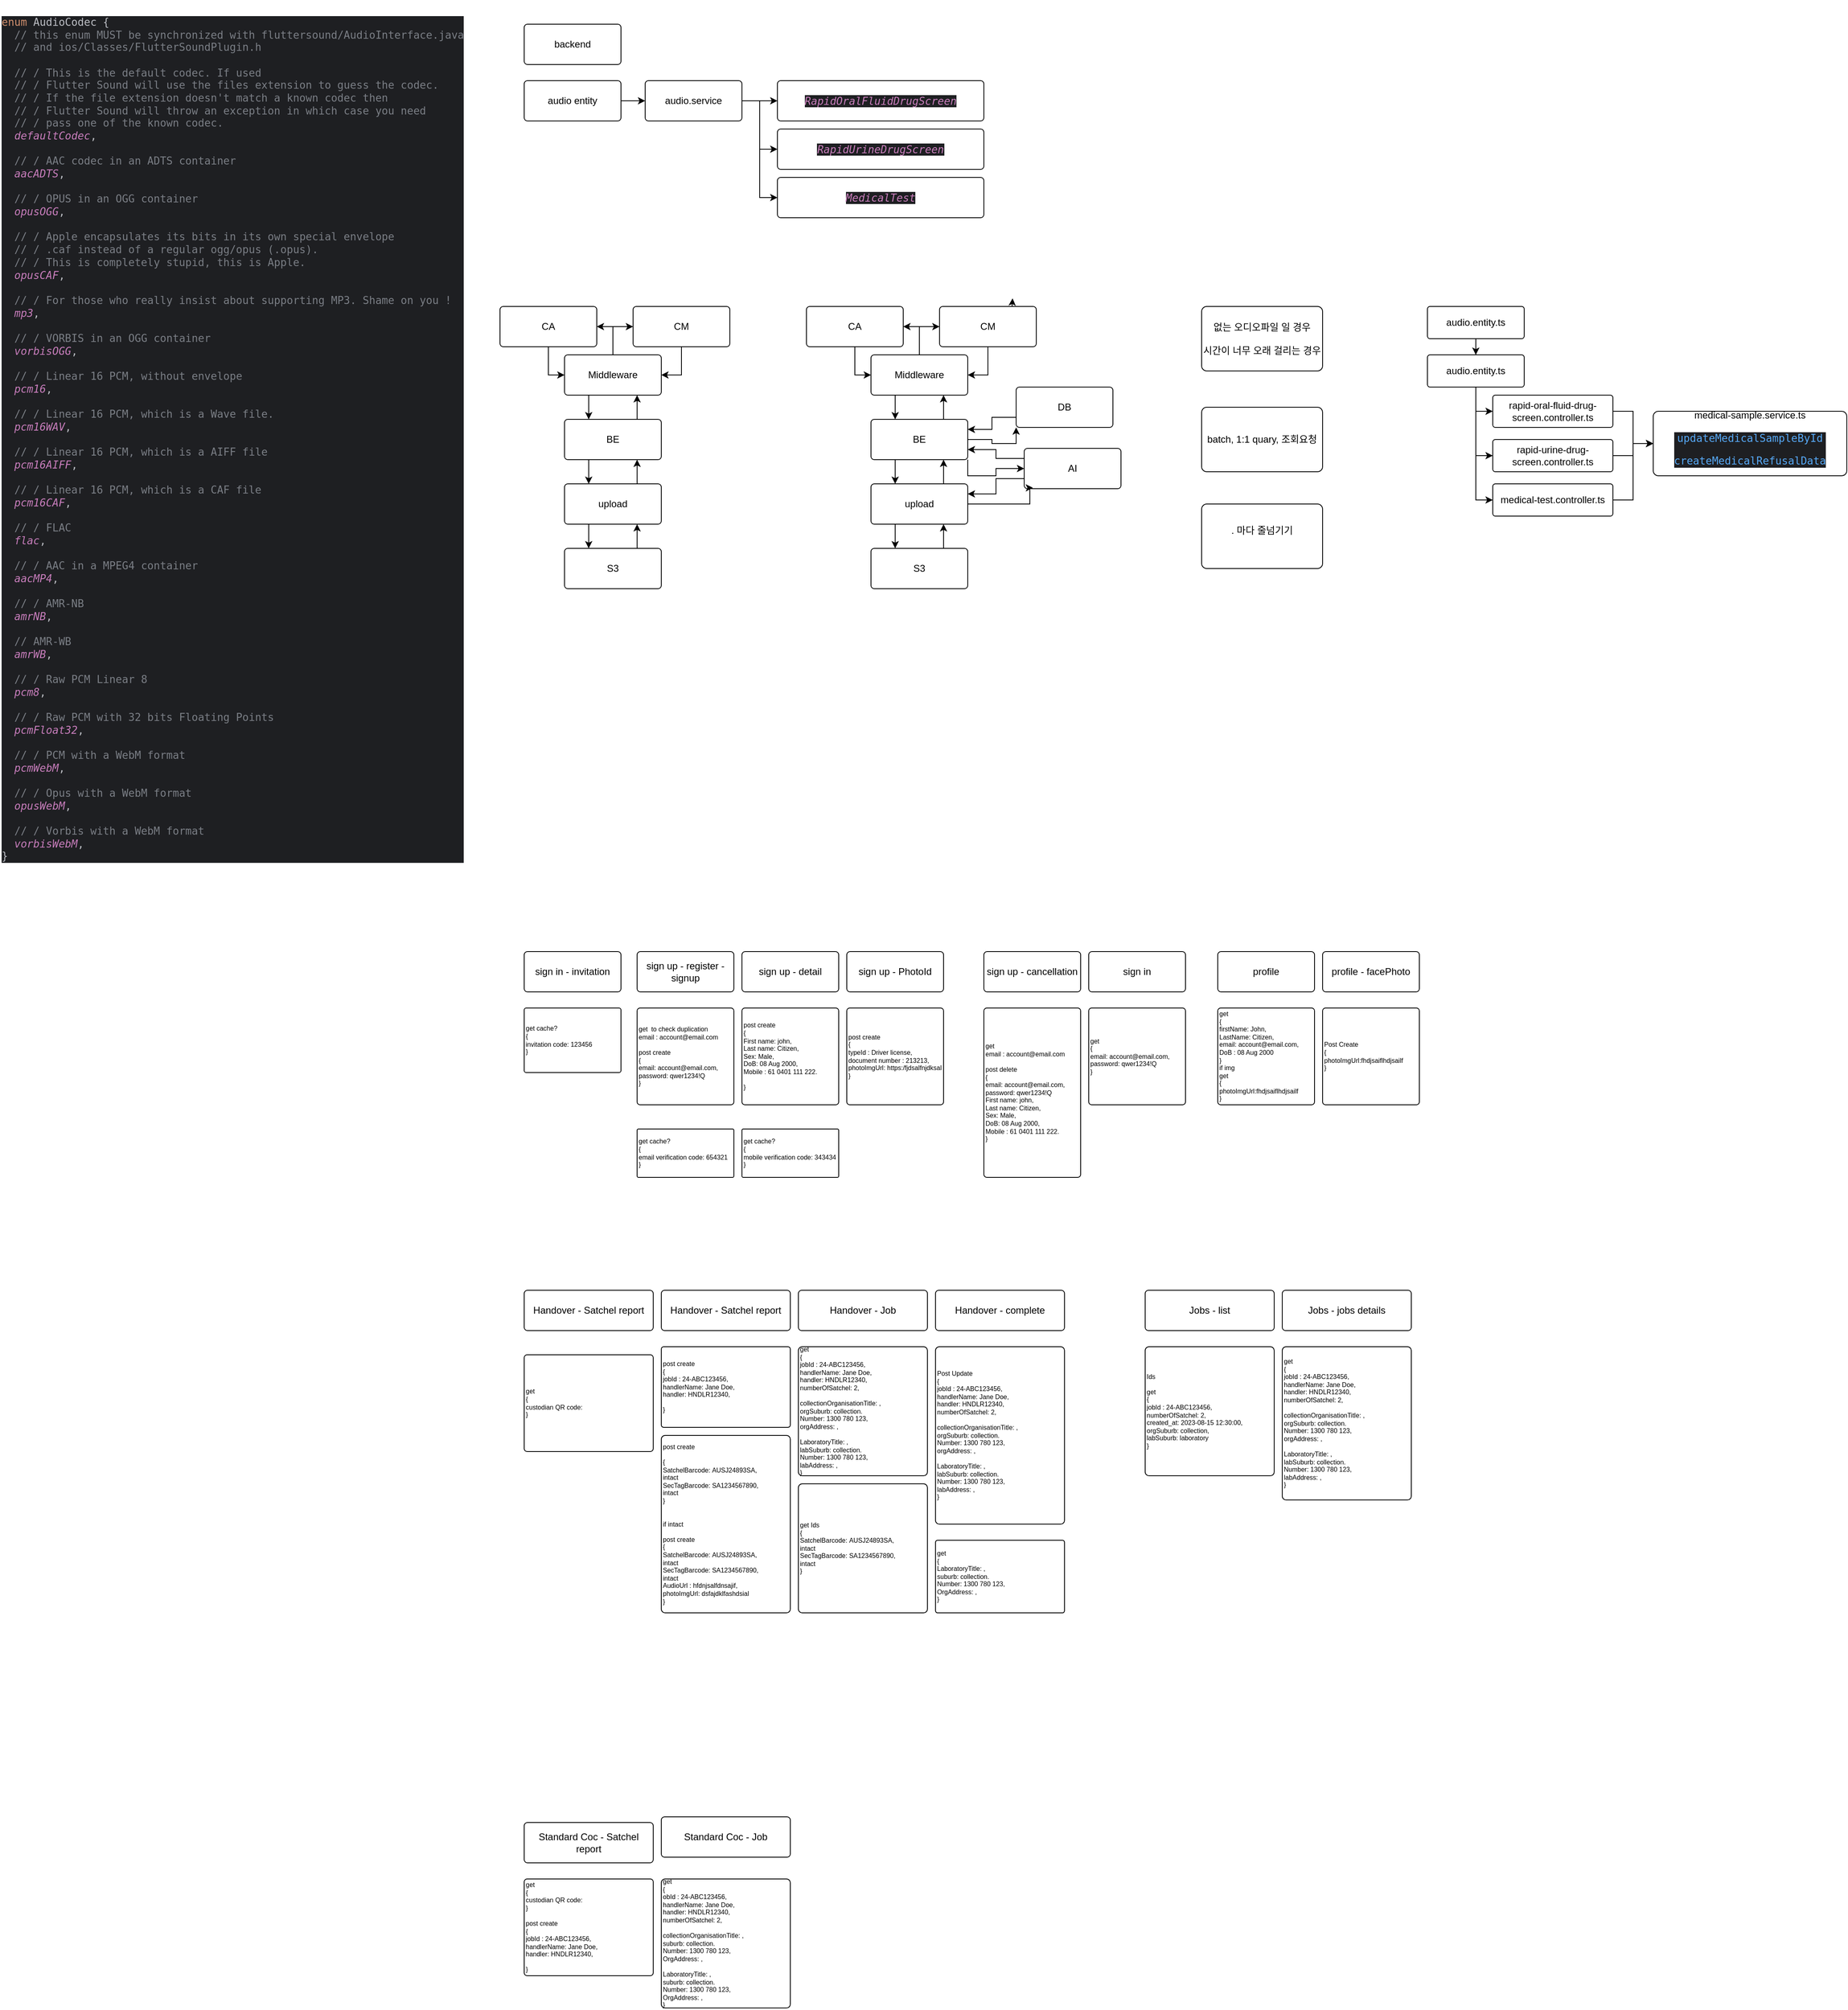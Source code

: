 <mxfile version="26.0.7">
  <diagram name="Page-1" id="Hy2vvEPhiLFZXEriCHXn">
    <mxGraphModel dx="1761" dy="1819" grid="1" gridSize="10" guides="1" tooltips="1" connect="1" arrows="1" fold="1" page="1" pageScale="1" pageWidth="827" pageHeight="1169" math="0" shadow="0">
      <root>
        <mxCell id="0" />
        <mxCell id="1" parent="0" />
        <mxCell id="pmV6GeLHaMZTZCY4r49u-2" value="sign in - invitation" style="rounded=1;whiteSpace=wrap;html=1;arcSize=8;" parent="1" vertex="1">
          <mxGeometry x="40" y="40" width="120" height="50" as="geometry" />
        </mxCell>
        <mxCell id="pmV6GeLHaMZTZCY4r49u-4" value="&lt;div style=&quot;font-size: 8px;&quot;&gt;get cache?&lt;/div&gt;&lt;div style=&quot;font-size: 8px;&quot;&gt;{&lt;/div&gt;invitation code: 123456&lt;div style=&quot;font-size: 8px;&quot;&gt;}&lt;/div&gt;" style="rounded=1;whiteSpace=wrap;html=1;arcSize=3;align=left;fontSize=8;" parent="1" vertex="1">
          <mxGeometry x="40" y="110" width="120" height="80" as="geometry" />
        </mxCell>
        <mxCell id="pmV6GeLHaMZTZCY4r49u-5" value="sign up - register - signup" style="rounded=1;whiteSpace=wrap;html=1;arcSize=8;" parent="1" vertex="1">
          <mxGeometry x="180" y="40" width="120" height="50" as="geometry" />
        </mxCell>
        <mxCell id="pmV6GeLHaMZTZCY4r49u-6" value="&lt;div&gt;get &amp;nbsp;to check duplication&lt;/div&gt;&lt;div&gt;email : account@email.com&amp;nbsp;&lt;/div&gt;&lt;div&gt;&lt;br&gt;&lt;/div&gt;&lt;div&gt;post create&lt;/div&gt;{&lt;div style=&quot;font-size: 8px;&quot;&gt;email: account@email.com,&lt;div style=&quot;font-size: 8px;&quot;&gt;password: qwer1234!Q&lt;/div&gt;&lt;div style=&quot;font-size: 8px;&quot;&gt;}&lt;/div&gt;&lt;/div&gt;" style="rounded=1;whiteSpace=wrap;html=1;arcSize=3;align=left;fontSize=8;" parent="1" vertex="1">
          <mxGeometry x="180" y="110" width="120" height="120" as="geometry" />
        </mxCell>
        <mxCell id="pmV6GeLHaMZTZCY4r49u-7" value="&lt;div&gt;get cache?&lt;br&gt;{&lt;/div&gt;&lt;div style=&quot;font-size: 8px;&quot;&gt;email verification code: 654321&lt;/div&gt;&lt;div style=&quot;font-size: 8px;&quot;&gt;}&lt;/div&gt;" style="rounded=1;whiteSpace=wrap;html=1;arcSize=3;align=left;fontSize=8;" parent="1" vertex="1">
          <mxGeometry x="180" y="260" width="120" height="60" as="geometry" />
        </mxCell>
        <mxCell id="pmV6GeLHaMZTZCY4r49u-8" value="sign up - detail" style="rounded=1;whiteSpace=wrap;html=1;arcSize=8;" parent="1" vertex="1">
          <mxGeometry x="310" y="40" width="120" height="50" as="geometry" />
        </mxCell>
        <mxCell id="pmV6GeLHaMZTZCY4r49u-9" value="&lt;div&gt;post create&lt;/div&gt;{&lt;div style=&quot;font-size: 8px;&quot;&gt;&lt;div style=&quot;font-size: 8px;&quot;&gt;First name: john,&lt;/div&gt;&lt;div style=&quot;font-size: 8px;&quot;&gt;Last name: Citizen,&lt;/div&gt;&lt;div style=&quot;font-size: 8px;&quot;&gt;Sex: Male,&lt;/div&gt;&lt;div style=&quot;font-size: 8px;&quot;&gt;DoB: 08 Aug 2000,&lt;/div&gt;&lt;div style=&quot;font-size: 8px;&quot;&gt;Mobile : 61 0401 111 222.&lt;/div&gt;&lt;div style=&quot;font-size: 8px;&quot;&gt;&lt;br&gt;&lt;/div&gt;&lt;div style=&quot;font-size: 8px;&quot;&gt;}&lt;/div&gt;&lt;/div&gt;" style="rounded=1;whiteSpace=wrap;html=1;arcSize=3;align=left;fontSize=8;" parent="1" vertex="1">
          <mxGeometry x="310" y="110" width="120" height="120" as="geometry" />
        </mxCell>
        <mxCell id="pmV6GeLHaMZTZCY4r49u-10" value="&lt;div&gt;get cache?&lt;br&gt;{&lt;/div&gt;&lt;div style=&quot;font-size: 8px;&quot;&gt;mobile verification code: 343434&lt;/div&gt;&lt;div style=&quot;font-size: 8px;&quot;&gt;}&lt;/div&gt;" style="rounded=1;whiteSpace=wrap;html=1;arcSize=3;align=left;fontSize=8;" parent="1" vertex="1">
          <mxGeometry x="310" y="260" width="120" height="60" as="geometry" />
        </mxCell>
        <mxCell id="pmV6GeLHaMZTZCY4r49u-11" value="sign up - PhotoId" style="rounded=1;whiteSpace=wrap;html=1;arcSize=8;" parent="1" vertex="1">
          <mxGeometry x="440" y="40" width="120" height="50" as="geometry" />
        </mxCell>
        <mxCell id="pmV6GeLHaMZTZCY4r49u-12" value="&lt;div&gt;post create&lt;/div&gt;{&lt;div style=&quot;font-size: 8px;&quot;&gt;&lt;div style=&quot;font-size: 8px;&quot;&gt;typeId : Driver license,&lt;/div&gt;&lt;div style=&quot;font-size: 8px;&quot;&gt;document number : 213213,&lt;/div&gt;&lt;div style=&quot;font-size: 8px;&quot;&gt;photoImgUrl: https:/fjdsalfnjdksal&amp;nbsp;&lt;/div&gt;&lt;div style=&quot;font-size: 8px;&quot;&gt;}&lt;/div&gt;&lt;/div&gt;" style="rounded=1;whiteSpace=wrap;html=1;arcSize=3;align=left;fontSize=8;" parent="1" vertex="1">
          <mxGeometry x="440" y="110" width="120" height="120" as="geometry" />
        </mxCell>
        <mxCell id="pmV6GeLHaMZTZCY4r49u-14" value="Handover&amp;nbsp;- Satchel report" style="rounded=1;whiteSpace=wrap;html=1;arcSize=8;" parent="1" vertex="1">
          <mxGeometry x="210" y="460" width="160" height="50" as="geometry" />
        </mxCell>
        <mxCell id="pmV6GeLHaMZTZCY4r49u-17" value="sign up - cancellation" style="rounded=1;whiteSpace=wrap;html=1;arcSize=8;" parent="1" vertex="1">
          <mxGeometry x="610" y="40" width="120" height="50" as="geometry" />
        </mxCell>
        <mxCell id="pmV6GeLHaMZTZCY4r49u-18" value="&lt;div&gt;get&amp;nbsp;&lt;/div&gt;&lt;div&gt;email : account@email.com&amp;nbsp;&lt;/div&gt;&lt;div&gt;&lt;br&gt;&lt;/div&gt;&lt;div&gt;post delete&lt;/div&gt;{&lt;div style=&quot;font-size: 8px;&quot;&gt;email: account@email.com,&lt;div style=&quot;font-size: 8px;&quot;&gt;password: qwer1234!Q&lt;/div&gt;&lt;div style=&quot;font-size: 8px;&quot;&gt;&lt;div&gt;First name: john,&lt;/div&gt;&lt;div&gt;Last name: Citizen,&lt;/div&gt;&lt;div&gt;Sex: Male,&lt;/div&gt;&lt;div&gt;DoB: 08 Aug 2000,&lt;/div&gt;&lt;div&gt;Mobile : 61 0401 111 222.&lt;/div&gt;&lt;/div&gt;&lt;div style=&quot;font-size: 8px;&quot;&gt;}&lt;/div&gt;&lt;/div&gt;" style="rounded=1;whiteSpace=wrap;html=1;arcSize=3;align=left;fontSize=8;" parent="1" vertex="1">
          <mxGeometry x="610" y="110" width="120" height="210" as="geometry" />
        </mxCell>
        <mxCell id="pmV6GeLHaMZTZCY4r49u-20" value="sign in" style="rounded=1;whiteSpace=wrap;html=1;arcSize=8;" parent="1" vertex="1">
          <mxGeometry x="740" y="40" width="120" height="50" as="geometry" />
        </mxCell>
        <mxCell id="pmV6GeLHaMZTZCY4r49u-21" value="&lt;div&gt;get&lt;/div&gt;{&lt;div style=&quot;font-size: 8px;&quot;&gt;&lt;div style=&quot;font-size: 8px;&quot;&gt;email: account@email.com,&lt;div&gt;password: qwer1234!Q&lt;/div&gt;&lt;/div&gt;&lt;div style=&quot;font-size: 8px;&quot;&gt;}&lt;/div&gt;&lt;/div&gt;" style="rounded=1;whiteSpace=wrap;html=1;arcSize=3;align=left;fontSize=8;" parent="1" vertex="1">
          <mxGeometry x="740" y="110" width="120" height="120" as="geometry" />
        </mxCell>
        <mxCell id="pmV6GeLHaMZTZCY4r49u-23" value="&lt;div&gt;post create&amp;nbsp;&lt;/div&gt;&lt;div&gt;&lt;br&gt;&lt;/div&gt;&lt;div&gt;{&lt;div&gt;&lt;div&gt;SatchelBarcode:&amp;nbsp;&lt;span style=&quot;white-space: pre-wrap;&quot;&gt;AUSJ24893SA&lt;/span&gt;,&amp;nbsp;&lt;/div&gt;&lt;div&gt;intact&lt;/div&gt;&lt;div&gt;SecTagBarcode:&amp;nbsp;&lt;span style=&quot;white-space: pre-wrap;&quot;&gt;SA1234567890&lt;/span&gt;,&lt;/div&gt;&lt;div&gt;intact&lt;/div&gt;&lt;div&gt;}&lt;br&gt;&lt;/div&gt;&lt;/div&gt;&lt;/div&gt;&lt;div&gt;&lt;br&gt;&lt;/div&gt;&lt;div&gt;&lt;br&gt;&lt;/div&gt;&lt;div&gt;if intact&amp;nbsp;&lt;/div&gt;&lt;div&gt;&lt;br&gt;&lt;/div&gt;&lt;div&gt;&lt;div&gt;post create&amp;nbsp;&lt;/div&gt;&lt;/div&gt;{&lt;div style=&quot;font-size: 8px;&quot;&gt;&lt;div style=&quot;font-size: 8px;&quot;&gt;SatchelBarcode:&amp;nbsp;&lt;span style=&quot;white-space: pre-wrap;&quot;&gt;AUSJ24893SA&lt;/span&gt;,&amp;nbsp;&lt;/div&gt;&lt;div style=&quot;font-size: 8px;&quot;&gt;intact&lt;/div&gt;&lt;span&gt;&lt;/span&gt;&lt;div style=&quot;font-size: 8px;&quot;&gt;SecTagBarcode:&amp;nbsp;&lt;span style=&quot;white-space: pre-wrap;&quot;&gt;SA1234567890&lt;/span&gt;,&lt;/div&gt;&lt;div style=&quot;font-size: 8px;&quot;&gt;intact&lt;/div&gt;&lt;div style=&quot;font-size: 8px;&quot;&gt;AudioUrl : hfdnjsalfdnsajif,&lt;/div&gt;&lt;div style=&quot;font-size: 8px;&quot;&gt;photoImgUrl: dsfajdklfashdsial&lt;/div&gt;&lt;div style=&quot;font-size: 8px;&quot;&gt;}&lt;br&gt;&lt;/div&gt;&lt;/div&gt;" style="rounded=1;whiteSpace=wrap;html=1;arcSize=3;align=left;fontSize=8;" parent="1" vertex="1">
          <mxGeometry x="210" y="640" width="160" height="220" as="geometry" />
        </mxCell>
        <mxCell id="pmV6GeLHaMZTZCY4r49u-25" value="Handover&amp;nbsp;- Job" style="rounded=1;whiteSpace=wrap;html=1;arcSize=8;" parent="1" vertex="1">
          <mxGeometry x="380" y="460" width="160" height="50" as="geometry" />
        </mxCell>
        <mxCell id="pmV6GeLHaMZTZCY4r49u-26" value="&lt;div&gt;get&lt;/div&gt;{&lt;div&gt;&lt;div&gt;&lt;div style=&quot;font-size: 8px;&quot;&gt;jobId :&amp;nbsp;&lt;span style=&quot;white-space: pre-wrap;&quot;&gt;24-ABC123456,&lt;/span&gt;&lt;/div&gt;&lt;div style=&quot;font-size: 8px;&quot;&gt;&lt;span style=&quot;white-space: pre-wrap;&quot;&gt;handlerName: &lt;/span&gt;&lt;span style=&quot;white-space: pre-wrap;&quot;&gt;Jane Doe,&lt;/span&gt;&lt;/div&gt;&lt;div style=&quot;font-size: 8px;&quot;&gt;&lt;span style=&quot;white-space: pre-wrap;&quot;&gt;handler: &lt;/span&gt;&lt;span style=&quot;white-space: pre-wrap;&quot;&gt;HNDLR12340,&lt;/span&gt;&lt;/div&gt;&lt;div style=&quot;font-size: 8px;&quot;&gt;&lt;span style=&quot;white-space-collapse: preserve;&quot;&gt;numberOfSatchel: 2,&lt;/span&gt;&lt;/div&gt;&lt;div style=&quot;font-size: 8px;&quot;&gt;&lt;span style=&quot;white-space-collapse: preserve;&quot;&gt;&lt;br&gt;&lt;/span&gt;&lt;/div&gt;&lt;div style=&quot;font-size: 8px;&quot;&gt;&lt;span style=&quot;white-space-collapse: preserve;&quot;&gt;collectionOrganisationTitle: ,&lt;/span&gt;&lt;/div&gt;&lt;div&gt;&lt;span style=&quot;white-space-collapse: preserve;&quot;&gt;orgSuburb: collection.&lt;/span&gt;&lt;/div&gt;&lt;div&gt;&lt;span style=&quot;white-space: pre-wrap;&quot;&gt;Number: 1300 780 123,&lt;/span&gt;&lt;/div&gt;&lt;div style=&quot;font-size: 8px;&quot;&gt;&lt;span style=&quot;white-space-collapse: preserve;&quot;&gt;orgAddress: ,&lt;/span&gt;&lt;/div&gt;&lt;/div&gt;&lt;div style=&quot;font-size: 8px;&quot;&gt;&lt;div&gt;&lt;div&gt;&lt;span style=&quot;white-space-collapse: preserve;&quot;&gt;&lt;br&gt;&lt;/span&gt;&lt;/div&gt;&lt;div&gt;&lt;span style=&quot;white-space-collapse: preserve;&quot;&gt;LaboratoryTitle: ,&lt;/span&gt;&lt;/div&gt;&lt;div&gt;&lt;span style=&quot;white-space-collapse: preserve;&quot;&gt;labSuburb: collection.&lt;/span&gt;&lt;/div&gt;&lt;div&gt;&lt;span style=&quot;white-space: pre-wrap;&quot;&gt;Number: 1300 780 123,&lt;/span&gt;&lt;/div&gt;&lt;div&gt;&lt;span style=&quot;white-space-collapse: preserve;&quot;&gt;labAddress: ,&lt;/span&gt;&lt;/div&gt;&lt;/div&gt;&lt;/div&gt;&lt;div style=&quot;font-size: 8px;&quot;&gt;}&lt;br&gt;&lt;/div&gt;&lt;/div&gt;" style="rounded=1;whiteSpace=wrap;html=1;arcSize=3;align=left;fontSize=8;" parent="1" vertex="1">
          <mxGeometry x="380" y="530" width="160" height="160" as="geometry" />
        </mxCell>
        <mxCell id="pmV6GeLHaMZTZCY4r49u-28" value="&lt;div&gt;get Ids&lt;/div&gt;{&lt;div&gt;&lt;div&gt;SatchelBarcode:&amp;nbsp;&lt;span style=&quot;white-space: pre-wrap;&quot;&gt;AUSJ24893SA&lt;/span&gt;,&amp;nbsp;&lt;/div&gt;&lt;div&gt;intact&lt;/div&gt;&lt;div&gt;SecTagBarcode:&amp;nbsp;&lt;span style=&quot;white-space: pre-wrap;&quot;&gt;SA1234567890&lt;/span&gt;,&lt;/div&gt;&lt;div&gt;intact&lt;/div&gt;&lt;/div&gt;&lt;div&gt;}&lt;/div&gt;" style="rounded=1;whiteSpace=wrap;html=1;arcSize=3;align=left;fontSize=8;" parent="1" vertex="1">
          <mxGeometry x="380" y="700" width="160" height="160" as="geometry" />
        </mxCell>
        <mxCell id="pmV6GeLHaMZTZCY4r49u-30" value="Standard Coc - Satchel report" style="rounded=1;whiteSpace=wrap;html=1;arcSize=8;" parent="1" vertex="1">
          <mxGeometry x="40" y="1120" width="160" height="50" as="geometry" />
        </mxCell>
        <mxCell id="pmV6GeLHaMZTZCY4r49u-31" value="&lt;div&gt;get&lt;/div&gt;{&lt;div style=&quot;font-size: 8px;&quot;&gt;&lt;div style=&quot;font-size: 8px;&quot;&gt;custodian QR code:&amp;nbsp;&lt;/div&gt;&lt;div style=&quot;font-size: 8px;&quot;&gt;}&lt;br&gt;&lt;/div&gt;&lt;div style=&quot;font-size: 8px;&quot;&gt;&lt;br&gt;&lt;/div&gt;&lt;div style=&quot;font-size: 8px;&quot;&gt;post create&lt;/div&gt;&lt;div style=&quot;font-size: 8px;&quot;&gt;{&lt;/div&gt;&lt;div style=&quot;font-size: 8px;&quot;&gt;jobId :&amp;nbsp;&lt;span style=&quot;white-space: pre-wrap;&quot;&gt;24-ABC123456,&lt;/span&gt;&lt;/div&gt;&lt;div style=&quot;font-size: 8px;&quot;&gt;&lt;span style=&quot;white-space: pre-wrap;&quot;&gt;handlerName: &lt;/span&gt;&lt;span style=&quot;white-space: pre-wrap;&quot;&gt;Jane Doe,&lt;/span&gt;&lt;/div&gt;&lt;span&gt;&lt;/span&gt;&lt;div style=&quot;font-size: 8px;&quot;&gt;&lt;span style=&quot;white-space: pre-wrap;&quot;&gt;handler: &lt;/span&gt;&lt;span style=&quot;white-space: pre-wrap;&quot;&gt;HNDLR12340,&lt;/span&gt;&lt;/div&gt;&lt;div style=&quot;font-size: 8px;&quot;&gt;&lt;span style=&quot;white-space: pre-wrap;&quot;&gt;&lt;br&gt;&lt;/span&gt;&lt;/div&gt;&lt;span&gt;&lt;/span&gt;&lt;span&gt;&lt;/span&gt;&lt;div style=&quot;font-size: 8px;&quot;&gt;}&lt;/div&gt;&lt;/div&gt;" style="rounded=1;whiteSpace=wrap;html=1;arcSize=3;align=left;fontSize=8;" parent="1" vertex="1">
          <mxGeometry x="40" y="1190" width="160" height="120" as="geometry" />
        </mxCell>
        <mxCell id="pmV6GeLHaMZTZCY4r49u-32" value="Standard Coc - Job" style="rounded=1;whiteSpace=wrap;html=1;arcSize=8;" parent="1" vertex="1">
          <mxGeometry x="210" y="1113" width="160" height="50" as="geometry" />
        </mxCell>
        <mxCell id="pmV6GeLHaMZTZCY4r49u-33" value="&lt;div&gt;get&lt;/div&gt;{&lt;div&gt;&lt;div&gt;&lt;div style=&quot;font-size: 8px;&quot;&gt;obId :&amp;nbsp;&lt;span style=&quot;white-space: pre-wrap;&quot;&gt;24-ABC123456,&lt;/span&gt;&lt;/div&gt;&lt;div style=&quot;font-size: 8px;&quot;&gt;&lt;span style=&quot;white-space: pre-wrap;&quot;&gt;handlerName: &lt;/span&gt;&lt;span style=&quot;white-space: pre-wrap;&quot;&gt;Jane Doe,&lt;/span&gt;&lt;/div&gt;&lt;div style=&quot;font-size: 8px;&quot;&gt;&lt;span style=&quot;white-space: pre-wrap;&quot;&gt;handler: &lt;/span&gt;&lt;span style=&quot;white-space: pre-wrap;&quot;&gt;HNDLR12340,&lt;/span&gt;&lt;/div&gt;&lt;div style=&quot;font-size: 8px;&quot;&gt;&lt;span style=&quot;white-space-collapse: preserve;&quot;&gt;numberOfSatchel: 2,&lt;/span&gt;&lt;/div&gt;&lt;div style=&quot;font-size: 8px;&quot;&gt;&lt;span style=&quot;white-space-collapse: preserve;&quot;&gt;&lt;br&gt;&lt;/span&gt;&lt;/div&gt;&lt;div style=&quot;font-size: 8px;&quot;&gt;&lt;span style=&quot;white-space-collapse: preserve;&quot;&gt;collectionOrganisationTitle: ,&lt;/span&gt;&lt;/div&gt;&lt;div&gt;&lt;span style=&quot;white-space-collapse: preserve;&quot;&gt;suburb: collection.&lt;/span&gt;&lt;/div&gt;&lt;div&gt;&lt;span style=&quot;white-space: pre-wrap;&quot;&gt;Number: 1300 780 123,&lt;/span&gt;&lt;/div&gt;&lt;div style=&quot;font-size: 8px;&quot;&gt;&lt;span style=&quot;white-space-collapse: preserve;&quot;&gt;OrgAddress: ,&lt;/span&gt;&lt;/div&gt;&lt;/div&gt;&lt;div style=&quot;font-size: 8px;&quot;&gt;&lt;div&gt;&lt;div&gt;&lt;span style=&quot;white-space-collapse: preserve;&quot;&gt;&lt;br&gt;&lt;/span&gt;&lt;/div&gt;&lt;div&gt;&lt;span style=&quot;white-space-collapse: preserve;&quot;&gt;LaboratoryTitle: ,&lt;/span&gt;&lt;/div&gt;&lt;div&gt;&lt;span style=&quot;white-space-collapse: preserve;&quot;&gt;suburb: collection.&lt;/span&gt;&lt;/div&gt;&lt;div&gt;&lt;span style=&quot;white-space: pre-wrap;&quot;&gt;Number: 1300 780 123,&lt;/span&gt;&lt;/div&gt;&lt;div&gt;&lt;span style=&quot;white-space-collapse: preserve;&quot;&gt;OrgAddress: ,&lt;/span&gt;&lt;/div&gt;&lt;/div&gt;&lt;/div&gt;&lt;div style=&quot;font-size: 8px;&quot;&gt;}&lt;br&gt;&lt;/div&gt;&lt;/div&gt;" style="rounded=1;whiteSpace=wrap;html=1;arcSize=3;align=left;fontSize=8;" parent="1" vertex="1">
          <mxGeometry x="210" y="1190" width="160" height="160" as="geometry" />
        </mxCell>
        <mxCell id="pmV6GeLHaMZTZCY4r49u-34" value="Handover - complete" style="rounded=1;whiteSpace=wrap;html=1;arcSize=8;" parent="1" vertex="1">
          <mxGeometry x="550" y="460" width="160" height="50" as="geometry" />
        </mxCell>
        <mxCell id="pmV6GeLHaMZTZCY4r49u-35" value="&lt;div&gt;Post Update&lt;/div&gt;&lt;div&gt;{&lt;/div&gt;&lt;div&gt;&lt;div&gt;jobId :&amp;nbsp;&lt;span style=&quot;white-space: pre-wrap;&quot;&gt;24-ABC123456,&lt;/span&gt;&lt;/div&gt;&lt;div&gt;&lt;span style=&quot;white-space: pre-wrap;&quot;&gt;handlerName: &lt;/span&gt;&lt;span style=&quot;white-space: pre-wrap;&quot;&gt;Jane Doe,&lt;/span&gt;&lt;/div&gt;&lt;div&gt;&lt;span style=&quot;white-space: pre-wrap;&quot;&gt;handler: &lt;/span&gt;&lt;span style=&quot;white-space: pre-wrap;&quot;&gt;HNDLR12340,&lt;/span&gt;&lt;/div&gt;&lt;div&gt;&lt;span style=&quot;white-space-collapse: preserve;&quot;&gt;numberOfSatchel: 2,&lt;/span&gt;&lt;/div&gt;&lt;div&gt;&lt;span style=&quot;white-space-collapse: preserve;&quot;&gt;&lt;br&gt;&lt;/span&gt;&lt;/div&gt;&lt;div&gt;&lt;span style=&quot;white-space-collapse: preserve;&quot;&gt;collectionOrganisationTitle: ,&lt;/span&gt;&lt;/div&gt;&lt;div&gt;&lt;span style=&quot;white-space-collapse: preserve;&quot;&gt;orgSuburb: collection.&lt;/span&gt;&lt;/div&gt;&lt;div&gt;&lt;span style=&quot;white-space: pre-wrap;&quot;&gt;Number: 1300 780 123,&lt;/span&gt;&lt;/div&gt;&lt;div&gt;&lt;span style=&quot;white-space-collapse: preserve;&quot;&gt;orgAddress: ,&lt;/span&gt;&lt;/div&gt;&lt;/div&gt;&lt;div&gt;&lt;div&gt;&lt;span style=&quot;white-space-collapse: preserve;&quot;&gt;&lt;br&gt;&lt;/span&gt;&lt;/div&gt;&lt;div&gt;&lt;span style=&quot;white-space-collapse: preserve;&quot;&gt;LaboratoryTitle: ,&lt;/span&gt;&lt;/div&gt;&lt;div&gt;&lt;span style=&quot;white-space-collapse: preserve;&quot;&gt;labSuburb: collection.&lt;/span&gt;&lt;/div&gt;&lt;div&gt;&lt;span style=&quot;white-space: pre-wrap;&quot;&gt;Number: 1300 780 123,&lt;/span&gt;&lt;/div&gt;&lt;div&gt;&lt;span style=&quot;white-space-collapse: preserve;&quot;&gt;labAddress: ,&lt;/span&gt;&lt;/div&gt;&lt;/div&gt;&lt;div&gt;}&lt;br&gt;&lt;/div&gt;" style="rounded=1;whiteSpace=wrap;html=1;arcSize=3;align=left;fontSize=8;" parent="1" vertex="1">
          <mxGeometry x="550" y="530" width="160" height="220" as="geometry" />
        </mxCell>
        <mxCell id="pmV6GeLHaMZTZCY4r49u-36" value="Jobs - list" style="rounded=1;whiteSpace=wrap;html=1;arcSize=8;" parent="1" vertex="1">
          <mxGeometry x="810" y="460" width="160" height="50" as="geometry" />
        </mxCell>
        <mxCell id="pmV6GeLHaMZTZCY4r49u-37" value="&lt;div&gt;Ids&lt;/div&gt;&lt;div&gt;&lt;br&gt;&lt;/div&gt;&lt;div&gt;get&lt;/div&gt;{&lt;div&gt;&lt;div&gt;jobId :&amp;nbsp;&lt;span style=&quot;white-space: pre-wrap;&quot;&gt;24-ABC123456,&lt;/span&gt;&lt;/div&gt;&lt;div&gt;&lt;span style=&quot;white-space: pre-wrap;&quot;&gt;numberOfSatchel: 2,&lt;/span&gt;&lt;br&gt;&lt;/div&gt;&lt;div style=&quot;font-size: 8px;&quot;&gt;created_at: 2023-08-15 12:30:00,&lt;/div&gt;&lt;div&gt;&lt;span style=&quot;white-space-collapse: preserve;&quot;&gt;orgSuburb: collection,&lt;/span&gt;&lt;/div&gt;&lt;div&gt;&lt;div&gt;&lt;span style=&quot;white-space-collapse: preserve;&quot;&gt;labSuburb: laboratory&lt;/span&gt;&lt;/div&gt;&lt;/div&gt;&lt;div style=&quot;font-size: 8px;&quot;&gt;}&lt;br&gt;&lt;/div&gt;&lt;/div&gt;" style="rounded=1;whiteSpace=wrap;html=1;arcSize=3;align=left;fontSize=8;" parent="1" vertex="1">
          <mxGeometry x="810" y="530" width="160" height="160" as="geometry" />
        </mxCell>
        <mxCell id="pmV6GeLHaMZTZCY4r49u-38" value="Jobs - jobs details" style="rounded=1;whiteSpace=wrap;html=1;arcSize=8;" parent="1" vertex="1">
          <mxGeometry x="980" y="460" width="160" height="50" as="geometry" />
        </mxCell>
        <mxCell id="pmV6GeLHaMZTZCY4r49u-39" value="&lt;div&gt;get&lt;/div&gt;{&lt;div&gt;&lt;div&gt;&lt;div style=&quot;font-size: 8px;&quot;&gt;jobId :&amp;nbsp;&lt;span style=&quot;white-space: pre-wrap;&quot;&gt;24-ABC123456,&lt;/span&gt;&lt;/div&gt;&lt;div style=&quot;font-size: 8px;&quot;&gt;&lt;span style=&quot;white-space: pre-wrap;&quot;&gt;handlerName: &lt;/span&gt;&lt;span style=&quot;white-space: pre-wrap;&quot;&gt;Jane Doe,&lt;/span&gt;&lt;/div&gt;&lt;div style=&quot;font-size: 8px;&quot;&gt;&lt;span style=&quot;white-space: pre-wrap;&quot;&gt;handler: &lt;/span&gt;&lt;span style=&quot;white-space: pre-wrap;&quot;&gt;HNDLR12340,&lt;/span&gt;&lt;/div&gt;&lt;div style=&quot;font-size: 8px;&quot;&gt;&lt;span style=&quot;white-space-collapse: preserve;&quot;&gt;numberOfSatchel: 2,&lt;/span&gt;&lt;/div&gt;&lt;div style=&quot;font-size: 8px;&quot;&gt;&lt;span style=&quot;white-space-collapse: preserve;&quot;&gt;&lt;br&gt;&lt;/span&gt;&lt;/div&gt;&lt;div style=&quot;font-size: 8px;&quot;&gt;&lt;span style=&quot;white-space-collapse: preserve;&quot;&gt;collectionOrganisationTitle: ,&lt;/span&gt;&lt;/div&gt;&lt;div&gt;&lt;span style=&quot;white-space-collapse: preserve;&quot;&gt;orgSuburb: collection.&lt;/span&gt;&lt;/div&gt;&lt;div&gt;&lt;span style=&quot;white-space: pre-wrap;&quot;&gt;Number: 1300 780 123,&lt;/span&gt;&lt;/div&gt;&lt;div style=&quot;font-size: 8px;&quot;&gt;&lt;span style=&quot;white-space-collapse: preserve;&quot;&gt;orgAddress: ,&lt;/span&gt;&lt;/div&gt;&lt;/div&gt;&lt;div style=&quot;font-size: 8px;&quot;&gt;&lt;div&gt;&lt;div&gt;&lt;span style=&quot;white-space-collapse: preserve;&quot;&gt;&lt;br&gt;&lt;/span&gt;&lt;/div&gt;&lt;div&gt;&lt;span style=&quot;white-space-collapse: preserve;&quot;&gt;LaboratoryTitle: ,&lt;/span&gt;&lt;/div&gt;&lt;div&gt;&lt;span style=&quot;white-space-collapse: preserve;&quot;&gt;labSuburb: collection.&lt;/span&gt;&lt;/div&gt;&lt;div&gt;&lt;span style=&quot;white-space: pre-wrap;&quot;&gt;Number: 1300 780 123,&lt;/span&gt;&lt;/div&gt;&lt;div&gt;&lt;span style=&quot;white-space-collapse: preserve;&quot;&gt;labAddress: ,&lt;/span&gt;&lt;/div&gt;&lt;/div&gt;&lt;/div&gt;&lt;div style=&quot;font-size: 8px;&quot;&gt;}&lt;br&gt;&lt;/div&gt;&lt;/div&gt;" style="rounded=1;whiteSpace=wrap;html=1;arcSize=3;align=left;fontSize=8;" parent="1" vertex="1">
          <mxGeometry x="980" y="530" width="160" height="190" as="geometry" />
        </mxCell>
        <mxCell id="pmV6GeLHaMZTZCY4r49u-40" value="&lt;div&gt;get&lt;/div&gt;{&lt;div&gt;&lt;div&gt;&lt;div style=&quot;font-size: 8px;&quot;&gt;&lt;span style=&quot;white-space: pre-wrap;&quot;&gt;LaboratoryTitle: ,&lt;/span&gt;&lt;br&gt;&lt;/div&gt;&lt;/div&gt;&lt;div style=&quot;font-size: 8px;&quot;&gt;&lt;div&gt;&lt;span style=&quot;white-space-collapse: preserve;&quot;&gt;suburb: collection.&lt;/span&gt;&lt;/div&gt;&lt;div&gt;&lt;span style=&quot;white-space: pre-wrap;&quot;&gt;Number: 1300 780 123,&lt;/span&gt;&lt;/div&gt;&lt;div&gt;&lt;span style=&quot;white-space-collapse: preserve;&quot;&gt;OrgAddress: ,&lt;/span&gt;&lt;/div&gt;&lt;/div&gt;&lt;div style=&quot;font-size: 8px;&quot;&gt;}&lt;br&gt;&lt;/div&gt;&lt;/div&gt;" style="rounded=1;whiteSpace=wrap;html=1;arcSize=3;align=left;fontSize=8;" parent="1" vertex="1">
          <mxGeometry x="550" y="770" width="160" height="90" as="geometry" />
        </mxCell>
        <mxCell id="pmV6GeLHaMZTZCY4r49u-41" value="Handover - Satchel report" style="rounded=1;whiteSpace=wrap;html=1;arcSize=8;" parent="1" vertex="1">
          <mxGeometry x="40" y="460" width="160" height="50" as="geometry" />
        </mxCell>
        <mxCell id="pmV6GeLHaMZTZCY4r49u-42" value="&lt;div&gt;get&lt;/div&gt;{&lt;div style=&quot;font-size: 8px;&quot;&gt;&lt;div style=&quot;font-size: 8px;&quot;&gt;custodian QR code:&amp;nbsp;&lt;/div&gt;&lt;div style=&quot;font-size: 8px;&quot;&gt;}&lt;/div&gt;&lt;/div&gt;" style="rounded=1;whiteSpace=wrap;html=1;arcSize=3;align=left;fontSize=8;" parent="1" vertex="1">
          <mxGeometry x="40" y="540" width="160" height="120" as="geometry" />
        </mxCell>
        <mxCell id="pmV6GeLHaMZTZCY4r49u-43" value="&lt;div&gt;post create&lt;br&gt;&lt;/div&gt;&lt;div style=&quot;font-size: 8px;&quot;&gt;&lt;div style=&quot;font-size: 8px;&quot;&gt;{&lt;/div&gt;&lt;div style=&quot;font-size: 8px;&quot;&gt;jobId :&amp;nbsp;&lt;span style=&quot;white-space: pre-wrap;&quot;&gt;24-ABC123456,&lt;/span&gt;&lt;/div&gt;&lt;div style=&quot;font-size: 8px;&quot;&gt;&lt;span style=&quot;white-space: pre-wrap;&quot;&gt;handlerName: &lt;/span&gt;&lt;span style=&quot;white-space: pre-wrap;&quot;&gt;Jane Doe,&lt;/span&gt;&lt;/div&gt;&lt;span&gt;&lt;/span&gt;&lt;div style=&quot;font-size: 8px;&quot;&gt;&lt;span style=&quot;white-space: pre-wrap;&quot;&gt;handler: &lt;/span&gt;&lt;span style=&quot;white-space: pre-wrap;&quot;&gt;HNDLR12340,&lt;/span&gt;&lt;/div&gt;&lt;div style=&quot;font-size: 8px;&quot;&gt;&lt;span style=&quot;white-space: pre-wrap;&quot;&gt;&lt;br&gt;&lt;/span&gt;&lt;/div&gt;&lt;span&gt;&lt;/span&gt;&lt;span&gt;&lt;/span&gt;&lt;div style=&quot;font-size: 8px;&quot;&gt;}&lt;/div&gt;&lt;/div&gt;" style="rounded=1;whiteSpace=wrap;html=1;arcSize=3;align=left;fontSize=8;" parent="1" vertex="1">
          <mxGeometry x="210" y="530" width="160" height="100" as="geometry" />
        </mxCell>
        <mxCell id="pmV6GeLHaMZTZCY4r49u-44" value="profile" style="rounded=1;whiteSpace=wrap;html=1;arcSize=8;" parent="1" vertex="1">
          <mxGeometry x="900" y="40" width="120" height="50" as="geometry" />
        </mxCell>
        <mxCell id="pmV6GeLHaMZTZCY4r49u-45" value="&lt;div&gt;get&lt;/div&gt;{&lt;div&gt;firstName: John,&lt;/div&gt;&lt;div&gt;LastName: Citizen,&lt;br&gt;&lt;div style=&quot;font-size: 8px;&quot;&gt;&lt;div style=&quot;font-size: 8px;&quot;&gt;email: account@email.com,&lt;div&gt;DoB : 08 Aug 2000&lt;/div&gt;&lt;div&gt;}&lt;br&gt;&lt;/div&gt;&lt;div&gt;if img&lt;/div&gt;&lt;div&gt;get&lt;/div&gt;&lt;div&gt;{&lt;/div&gt;&lt;div&gt;photoImgUrl:fhdjsaiflhdjsailf&lt;/div&gt;&lt;div&gt;}&lt;/div&gt;&lt;/div&gt;&lt;/div&gt;&lt;/div&gt;" style="rounded=1;whiteSpace=wrap;html=1;arcSize=3;align=left;fontSize=8;" parent="1" vertex="1">
          <mxGeometry x="900" y="110" width="120" height="120" as="geometry" />
        </mxCell>
        <mxCell id="pmV6GeLHaMZTZCY4r49u-46" value="profile - facePhoto" style="rounded=1;whiteSpace=wrap;html=1;arcSize=8;" parent="1" vertex="1">
          <mxGeometry x="1030" y="40" width="120" height="50" as="geometry" />
        </mxCell>
        <mxCell id="pmV6GeLHaMZTZCY4r49u-47" value="&lt;div&gt;Post Create&lt;/div&gt;&lt;div&gt;{&lt;/div&gt;&lt;div&gt;&lt;div&gt;photoImgUrl:fhdjsaiflhdjsailf&lt;/div&gt;&lt;/div&gt;&lt;div&gt;}&lt;/div&gt;" style="rounded=1;whiteSpace=wrap;html=1;arcSize=3;align=left;fontSize=8;" parent="1" vertex="1">
          <mxGeometry x="1030" y="110" width="120" height="120" as="geometry" />
        </mxCell>
        <mxCell id="NYVM5cqyzxNznNuhI6mn-1" value="&lt;div&gt;backend&lt;/div&gt;" style="rounded=1;whiteSpace=wrap;html=1;arcSize=8;" parent="1" vertex="1">
          <mxGeometry x="40" y="-1110" width="120" height="50" as="geometry" />
        </mxCell>
        <mxCell id="NYVM5cqyzxNznNuhI6mn-6" style="edgeStyle=orthogonalEdgeStyle;rounded=0;orthogonalLoop=1;jettySize=auto;html=1;entryX=0;entryY=0.5;entryDx=0;entryDy=0;" parent="1" source="NYVM5cqyzxNznNuhI6mn-3" target="NYVM5cqyzxNznNuhI6mn-5" edge="1">
          <mxGeometry relative="1" as="geometry" />
        </mxCell>
        <mxCell id="NYVM5cqyzxNznNuhI6mn-3" value="&lt;div&gt;&lt;span style=&quot;background-color: transparent; color: light-dark(rgb(0, 0, 0), rgb(255, 255, 255));&quot;&gt;audio entity&lt;/span&gt;&lt;/div&gt;" style="rounded=1;whiteSpace=wrap;html=1;arcSize=8;" parent="1" vertex="1">
          <mxGeometry x="40" y="-1040" width="120" height="50" as="geometry" />
        </mxCell>
        <mxCell id="NYVM5cqyzxNznNuhI6mn-10" style="edgeStyle=orthogonalEdgeStyle;rounded=0;orthogonalLoop=1;jettySize=auto;html=1;entryX=0;entryY=0.5;entryDx=0;entryDy=0;" parent="1" source="NYVM5cqyzxNznNuhI6mn-5" target="NYVM5cqyzxNznNuhI6mn-7" edge="1">
          <mxGeometry relative="1" as="geometry" />
        </mxCell>
        <mxCell id="NYVM5cqyzxNznNuhI6mn-11" style="edgeStyle=orthogonalEdgeStyle;rounded=0;orthogonalLoop=1;jettySize=auto;html=1;entryX=0;entryY=0.5;entryDx=0;entryDy=0;" parent="1" source="NYVM5cqyzxNznNuhI6mn-5" target="NYVM5cqyzxNznNuhI6mn-8" edge="1">
          <mxGeometry relative="1" as="geometry" />
        </mxCell>
        <mxCell id="NYVM5cqyzxNznNuhI6mn-12" style="edgeStyle=orthogonalEdgeStyle;rounded=0;orthogonalLoop=1;jettySize=auto;html=1;entryX=0;entryY=0.5;entryDx=0;entryDy=0;" parent="1" source="NYVM5cqyzxNznNuhI6mn-5" target="NYVM5cqyzxNznNuhI6mn-9" edge="1">
          <mxGeometry relative="1" as="geometry" />
        </mxCell>
        <mxCell id="NYVM5cqyzxNznNuhI6mn-5" value="&lt;div&gt;&lt;span style=&quot;background-color: transparent; color: light-dark(rgb(0, 0, 0), rgb(255, 255, 255));&quot;&gt;audio.service&lt;/span&gt;&lt;/div&gt;" style="rounded=1;whiteSpace=wrap;html=1;arcSize=8;" parent="1" vertex="1">
          <mxGeometry x="190" y="-1040" width="120" height="50" as="geometry" />
        </mxCell>
        <mxCell id="NYVM5cqyzxNznNuhI6mn-7" value="&lt;div style=&quot;background-color:#1e1f22;color:#bcbec4&quot;&gt;&lt;pre style=&quot;font-family:&#39;JetBrains Mono&#39;,monospace;font-size:9.8pt;&quot;&gt;&lt;span style=&quot;color:#c77dba;font-style:italic;&quot;&gt;RapidOralFluidDrugScreen&lt;/span&gt;&lt;/pre&gt;&lt;/div&gt;" style="rounded=1;whiteSpace=wrap;html=1;arcSize=8;" parent="1" vertex="1">
          <mxGeometry x="354" y="-1040" width="256" height="50" as="geometry" />
        </mxCell>
        <mxCell id="NYVM5cqyzxNznNuhI6mn-8" value="&lt;div style=&quot;background-color: rgb(30, 31, 34); color: rgb(188, 190, 196);&quot;&gt;&lt;pre style=&quot;font-family:&#39;JetBrains Mono&#39;,monospace;font-size:9.8pt;&quot;&gt;&lt;div&gt;&lt;pre style=&quot;font-family:&#39;JetBrains Mono&#39;,monospace;font-size:9.8pt;&quot;&gt;&lt;span style=&quot;color:#c77dba;font-style:italic;&quot;&gt;RapidUrineDrugScreen&lt;/span&gt;&lt;/pre&gt;&lt;/div&gt;&lt;/pre&gt;&lt;/div&gt;" style="rounded=1;whiteSpace=wrap;html=1;arcSize=8;" parent="1" vertex="1">
          <mxGeometry x="354" y="-980" width="256" height="50" as="geometry" />
        </mxCell>
        <mxCell id="NYVM5cqyzxNznNuhI6mn-9" value="&lt;div style=&quot;background-color: rgb(30, 31, 34); color: rgb(188, 190, 196);&quot;&gt;&lt;pre style=&quot;font-family:&#39;JetBrains Mono&#39;,monospace;font-size:9.8pt;&quot;&gt;&lt;pre style=&quot;font-family:&#39;JetBrains Mono&#39;,monospace;font-size:9.8pt;&quot;&gt;&lt;div&gt;&lt;pre style=&quot;font-family:&#39;JetBrains Mono&#39;,monospace;font-size:9.8pt;&quot;&gt;&lt;span style=&quot;color:#c77dba;font-style:italic;&quot;&gt;MedicalTest&lt;/span&gt;&lt;/pre&gt;&lt;/div&gt;&lt;/pre&gt;&lt;/pre&gt;&lt;/div&gt;" style="rounded=1;whiteSpace=wrap;html=1;arcSize=8;" parent="1" vertex="1">
          <mxGeometry x="354" y="-920" width="256" height="50" as="geometry" />
        </mxCell>
        <UserObject label="&lt;div style=&quot;background-color:#1e1f22;color:#bcbec4&quot;&gt;&lt;pre style=&quot;font-family:&#39;JetBrains Mono&#39;,monospace;font-size:9.8pt;&quot;&gt;&lt;span style=&quot;color:#cf8e6d;&quot;&gt;enum &lt;/span&gt;AudioCodec {&lt;br&gt;  &lt;span style=&quot;color:#7a7e85;&quot;&gt;// this enum MUST be synchronized with fluttersound/AudioInterface.java&lt;br&gt;&lt;/span&gt;&lt;span style=&quot;color:#7a7e85;&quot;&gt;  // and ios/Classes/FlutterSoundPlugin.h&lt;br&gt;&lt;/span&gt;&lt;span style=&quot;color:#7a7e85;&quot;&gt;&lt;br&gt;&lt;/span&gt;&lt;span style=&quot;color:#7a7e85;&quot;&gt;  // / This is the default codec. If used&lt;br&gt;&lt;/span&gt;&lt;span style=&quot;color:#7a7e85;&quot;&gt;  // / Flutter Sound will use the files extension to guess the codec.&lt;br&gt;&lt;/span&gt;&lt;span style=&quot;color:#7a7e85;&quot;&gt;  // / If the file extension doesn&#39;t match a known codec then&lt;br&gt;&lt;/span&gt;&lt;span style=&quot;color:#7a7e85;&quot;&gt;  // / Flutter Sound will throw an exception in which case you need&lt;br&gt;&lt;/span&gt;&lt;span style=&quot;color:#7a7e85;&quot;&gt;  // / pass one of the known codec.&lt;br&gt;&lt;/span&gt;&lt;span style=&quot;color:#7a7e85;&quot;&gt;  &lt;/span&gt;&lt;span style=&quot;color:#c77dbb;font-style:italic;&quot;&gt;defaultCodec&lt;/span&gt;,&lt;br&gt;&lt;br&gt;  &lt;span style=&quot;color:#7a7e85;&quot;&gt;// / AAC codec in an ADTS container&lt;br&gt;&lt;/span&gt;&lt;span style=&quot;color:#7a7e85;&quot;&gt;  &lt;/span&gt;&lt;span style=&quot;color:#c77dbb;font-style:italic;&quot;&gt;aacADTS&lt;/span&gt;,&lt;br&gt;&lt;br&gt;  &lt;span style=&quot;color:#7a7e85;&quot;&gt;// / OPUS in an OGG container&lt;br&gt;&lt;/span&gt;&lt;span style=&quot;color:#7a7e85;&quot;&gt;  &lt;/span&gt;&lt;span style=&quot;color:#c77dbb;font-style:italic;&quot;&gt;opusOGG&lt;/span&gt;,&lt;br&gt;&lt;br&gt;  &lt;span style=&quot;color:#7a7e85;&quot;&gt;// / Apple encapsulates its bits in its own special envelope&lt;br&gt;&lt;/span&gt;&lt;span style=&quot;color:#7a7e85;&quot;&gt;  // / .caf instead of a regular ogg/opus (.opus).&lt;br&gt;&lt;/span&gt;&lt;span style=&quot;color:#7a7e85;&quot;&gt;  // / This is completely stupid, this is Apple.&lt;br&gt;&lt;/span&gt;&lt;span style=&quot;color:#7a7e85;&quot;&gt;  &lt;/span&gt;&lt;span style=&quot;color:#c77dbb;font-style:italic;&quot;&gt;opusCAF&lt;/span&gt;,&lt;br&gt;&lt;br&gt;  &lt;span style=&quot;color:#7a7e85;&quot;&gt;// / For those who really insist about supporting MP3. Shame on you !&lt;br&gt;&lt;/span&gt;&lt;span style=&quot;color:#7a7e85;&quot;&gt;  &lt;/span&gt;&lt;span style=&quot;color:#c77dbb;font-style:italic;&quot;&gt;mp3&lt;/span&gt;,&lt;br&gt;&lt;br&gt;  &lt;span style=&quot;color:#7a7e85;&quot;&gt;// / VORBIS in an OGG container&lt;br&gt;&lt;/span&gt;&lt;span style=&quot;color:#7a7e85;&quot;&gt;  &lt;/span&gt;&lt;span style=&quot;color:#c77dbb;font-style:italic;&quot;&gt;vorbisOGG&lt;/span&gt;,&lt;br&gt;&lt;br&gt;  &lt;span style=&quot;color:#7a7e85;&quot;&gt;// / Linear 16 PCM, without envelope&lt;br&gt;&lt;/span&gt;&lt;span style=&quot;color:#7a7e85;&quot;&gt;  &lt;/span&gt;&lt;span style=&quot;color:#c77dbb;font-style:italic;&quot;&gt;pcm16&lt;/span&gt;,&lt;br&gt;&lt;br&gt;  &lt;span style=&quot;color:#7a7e85;&quot;&gt;// / Linear 16 PCM, which is a Wave file.&lt;br&gt;&lt;/span&gt;&lt;span style=&quot;color:#7a7e85;&quot;&gt;  &lt;/span&gt;&lt;span style=&quot;color:#c77dbb;font-style:italic;&quot;&gt;pcm16WAV&lt;/span&gt;,&lt;br&gt;&lt;br&gt;  &lt;span style=&quot;color:#7a7e85;&quot;&gt;// / Linear 16 PCM, which is a AIFF file&lt;br&gt;&lt;/span&gt;&lt;span style=&quot;color:#7a7e85;&quot;&gt;  &lt;/span&gt;&lt;span style=&quot;color:#c77dbb;font-style:italic;&quot;&gt;pcm16AIFF&lt;/span&gt;,&lt;br&gt;&lt;br&gt;  &lt;span style=&quot;color:#7a7e85;&quot;&gt;// / Linear 16 PCM, which is a CAF file&lt;br&gt;&lt;/span&gt;&lt;span style=&quot;color:#7a7e85;&quot;&gt;  &lt;/span&gt;&lt;span style=&quot;color:#c77dbb;font-style:italic;&quot;&gt;pcm16CAF&lt;/span&gt;,&lt;br&gt;&lt;br&gt;  &lt;span style=&quot;color:#7a7e85;&quot;&gt;// / FLAC&lt;br&gt;&lt;/span&gt;&lt;span style=&quot;color:#7a7e85;&quot;&gt;  &lt;/span&gt;&lt;span style=&quot;color:#c77dbb;font-style:italic;&quot;&gt;flac&lt;/span&gt;,&lt;br&gt;&lt;br&gt;  &lt;span style=&quot;color:#7a7e85;&quot;&gt;// / AAC in a MPEG4 container&lt;br&gt;&lt;/span&gt;&lt;span style=&quot;color:#7a7e85;&quot;&gt;  &lt;/span&gt;&lt;span style=&quot;color:#c77dbb;font-style:italic;&quot;&gt;aacMP4&lt;/span&gt;,&lt;br&gt;&lt;br&gt;  &lt;span style=&quot;color:#7a7e85;&quot;&gt;// / AMR-NB&lt;br&gt;&lt;/span&gt;&lt;span style=&quot;color:#7a7e85;&quot;&gt;  &lt;/span&gt;&lt;span style=&quot;color:#c77dbb;font-style:italic;&quot;&gt;amrNB&lt;/span&gt;,&lt;br&gt;&lt;br&gt;  &lt;span style=&quot;color:#7a7e85;&quot;&gt;// AMR-WB&lt;br&gt;&lt;/span&gt;&lt;span style=&quot;color:#7a7e85;&quot;&gt;  &lt;/span&gt;&lt;span style=&quot;color:#c77dbb;font-style:italic;&quot;&gt;amrWB&lt;/span&gt;,&lt;br&gt;&lt;br&gt;  &lt;span style=&quot;color:#7a7e85;&quot;&gt;// / Raw PCM Linear 8&lt;br&gt;&lt;/span&gt;&lt;span style=&quot;color:#7a7e85;&quot;&gt;  &lt;/span&gt;&lt;span style=&quot;color:#c77dbb;font-style:italic;&quot;&gt;pcm8&lt;/span&gt;,&lt;br&gt;&lt;br&gt;  &lt;span style=&quot;color:#7a7e85;&quot;&gt;// / Raw PCM with 32 bits Floating Points&lt;br&gt;&lt;/span&gt;&lt;span style=&quot;color:#7a7e85;&quot;&gt;  &lt;/span&gt;&lt;span style=&quot;color:#c77dbb;font-style:italic;&quot;&gt;pcmFloat32&lt;/span&gt;,&lt;br&gt;&lt;br&gt;  &lt;span style=&quot;color:#7a7e85;&quot;&gt;// / PCM with a WebM format&lt;br&gt;&lt;/span&gt;&lt;span style=&quot;color:#7a7e85;&quot;&gt;  &lt;/span&gt;&lt;span style=&quot;color:#c77dbb;font-style:italic;&quot;&gt;pcmWebM&lt;/span&gt;,&lt;br&gt;&lt;br&gt;  &lt;span style=&quot;color:#7a7e85;&quot;&gt;// / Opus with a WebM format&lt;br&gt;&lt;/span&gt;&lt;span style=&quot;color:#7a7e85;&quot;&gt;  &lt;/span&gt;&lt;span style=&quot;color:#c77dbb;font-style:italic;&quot;&gt;opusWebM&lt;/span&gt;,&lt;br&gt;&lt;br&gt;  &lt;span style=&quot;color:#7a7e85;&quot;&gt;// / Vorbis with a WebM format&lt;br&gt;&lt;/span&gt;&lt;span style=&quot;color:#7a7e85;&quot;&gt;  &lt;/span&gt;&lt;span style=&quot;color:#c77dbb;font-style:italic;&quot;&gt;vorbisWebM&lt;/span&gt;,&lt;br&gt;}&lt;br&gt;&lt;/pre&gt;&lt;/div&gt;" link="&lt;div style=&quot;background-color:#1e1f22;color:#bcbec4&quot;&gt;&lt;pre style=&quot;font-family:&#39;JetBrains Mono&#39;,monospace;font-size:9.8pt;&quot;&gt;&lt;span style=&quot;color:#cf8e6d;&quot;&gt;enum &lt;/span&gt;AudioCodec {&lt;br&gt;  &lt;span style=&quot;color:#7a7e85;&quot;&gt;// this enum MUST be synchronized with fluttersound/AudioInterface.java&lt;br&gt;&lt;/span&gt;&lt;span style=&quot;color:#7a7e85;&quot;&gt;  // and ios/Classes/FlutterSoundPlugin.h&lt;br&gt;&lt;/span&gt;&lt;span style=&quot;color:#7a7e85;&quot;&gt;&lt;br&gt;&lt;/span&gt;&lt;span style=&quot;color:#7a7e85;&quot;&gt;  // / This is the default codec. If used&lt;br&gt;&lt;/span&gt;&lt;span style=&quot;color:#7a7e85;&quot;&gt;  // / Flutter Sound will use the files extension to guess the codec.&lt;br&gt;&lt;/span&gt;&lt;span style=&quot;color:#7a7e85;&quot;&gt;  // / If the file extension doesn&#39;t match a known codec then&lt;br&gt;&lt;/span&gt;&lt;span style=&quot;color:#7a7e85;&quot;&gt;  // / Flutter Sound will throw an exception in which case you need&lt;br&gt;&lt;/span&gt;&lt;span style=&quot;color:#7a7e85;&quot;&gt;  // / pass one of the known codec.&lt;br&gt;&lt;/span&gt;&lt;span style=&quot;color:#7a7e85;&quot;&gt;  &lt;/span&gt;&lt;span style=&quot;color:#c77dbb;font-style:italic;&quot;&gt;defaultCodec&lt;/span&gt;,&lt;br&gt;&lt;br&gt;  &lt;span style=&quot;color:#7a7e85;&quot;&gt;// / AAC codec in an ADTS container&lt;br&gt;&lt;/span&gt;&lt;span style=&quot;color:#7a7e85;&quot;&gt;  &lt;/span&gt;&lt;span style=&quot;color:#c77dbb;font-style:italic;&quot;&gt;aacADTS&lt;/span&gt;,&lt;br&gt;&lt;br&gt;  &lt;span style=&quot;color:#7a7e85;&quot;&gt;// / OPUS in an OGG container&lt;br&gt;&lt;/span&gt;&lt;span style=&quot;color:#7a7e85;&quot;&gt;  &lt;/span&gt;&lt;span style=&quot;color:#c77dbb;font-style:italic;&quot;&gt;opusOGG&lt;/span&gt;,&lt;br&gt;&lt;br&gt;  &lt;span style=&quot;color:#7a7e85;&quot;&gt;// / Apple encapsulates its bits in its own special envelope&lt;br&gt;&lt;/span&gt;&lt;span style=&quot;color:#7a7e85;&quot;&gt;  // / .caf instead of a regular ogg/opus (.opus).&lt;br&gt;&lt;/span&gt;&lt;span style=&quot;color:#7a7e85;&quot;&gt;  // / This is completely stupid, this is Apple.&lt;br&gt;&lt;/span&gt;&lt;span style=&quot;color:#7a7e85;&quot;&gt;  &lt;/span&gt;&lt;span style=&quot;color:#c77dbb;font-style:italic;&quot;&gt;opusCAF&lt;/span&gt;,&lt;br&gt;&lt;br&gt;  &lt;span style=&quot;color:#7a7e85;&quot;&gt;// / For those who really insist about supporting MP3. Shame on you !&lt;br&gt;&lt;/span&gt;&lt;span style=&quot;color:#7a7e85;&quot;&gt;  &lt;/span&gt;&lt;span style=&quot;color:#c77dbb;font-style:italic;&quot;&gt;mp3&lt;/span&gt;,&lt;br&gt;&lt;br&gt;  &lt;span style=&quot;color:#7a7e85;&quot;&gt;// / VORBIS in an OGG container&lt;br&gt;&lt;/span&gt;&lt;span style=&quot;color:#7a7e85;&quot;&gt;  &lt;/span&gt;&lt;span style=&quot;color:#c77dbb;font-style:italic;&quot;&gt;vorbisOGG&lt;/span&gt;,&lt;br&gt;&lt;br&gt;  &lt;span style=&quot;color:#7a7e85;&quot;&gt;// / Linear 16 PCM, without envelope&lt;br&gt;&lt;/span&gt;&lt;span style=&quot;color:#7a7e85;&quot;&gt;  &lt;/span&gt;&lt;span style=&quot;color:#c77dbb;font-style:italic;&quot;&gt;pcm16&lt;/span&gt;,&lt;br&gt;&lt;br&gt;  &lt;span style=&quot;color:#7a7e85;&quot;&gt;// / Linear 16 PCM, which is a Wave file.&lt;br&gt;&lt;/span&gt;&lt;span style=&quot;color:#7a7e85;&quot;&gt;  &lt;/span&gt;&lt;span style=&quot;color:#c77dbb;font-style:italic;&quot;&gt;pcm16WAV&lt;/span&gt;,&lt;br&gt;&lt;br&gt;  &lt;span style=&quot;color:#7a7e85;&quot;&gt;// / Linear 16 PCM, which is a AIFF file&lt;br&gt;&lt;/span&gt;&lt;span style=&quot;color:#7a7e85;&quot;&gt;  &lt;/span&gt;&lt;span style=&quot;color:#c77dbb;font-style:italic;&quot;&gt;pcm16AIFF&lt;/span&gt;,&lt;br&gt;&lt;br&gt;  &lt;span style=&quot;color:#7a7e85;&quot;&gt;// / Linear 16 PCM, which is a CAF file&lt;br&gt;&lt;/span&gt;&lt;span style=&quot;color:#7a7e85;&quot;&gt;  &lt;/span&gt;&lt;span style=&quot;color:#c77dbb;font-style:italic;&quot;&gt;pcm16CAF&lt;/span&gt;,&lt;br&gt;&lt;br&gt;  &lt;span style=&quot;color:#7a7e85;&quot;&gt;// / FLAC&lt;br&gt;&lt;/span&gt;&lt;span style=&quot;color:#7a7e85;&quot;&gt;  &lt;/span&gt;&lt;span style=&quot;color:#c77dbb;font-style:italic;&quot;&gt;flac&lt;/span&gt;,&lt;br&gt;&lt;br&gt;  &lt;span style=&quot;color:#7a7e85;&quot;&gt;// / AAC in a MPEG4 container&lt;br&gt;&lt;/span&gt;&lt;span style=&quot;color:#7a7e85;&quot;&gt;  &lt;/span&gt;&lt;span style=&quot;color:#c77dbb;font-style:italic;&quot;&gt;aacMP4&lt;/span&gt;,&lt;br&gt;&lt;br&gt;  &lt;span style=&quot;color:#7a7e85;&quot;&gt;// / AMR-NB&lt;br&gt;&lt;/span&gt;&lt;span style=&quot;color:#7a7e85;&quot;&gt;  &lt;/span&gt;&lt;span style=&quot;color:#c77dbb;font-style:italic;&quot;&gt;amrNB&lt;/span&gt;,&lt;br&gt;&lt;br&gt;  &lt;span style=&quot;color:#7a7e85;&quot;&gt;// AMR-WB&lt;br&gt;&lt;/span&gt;&lt;span style=&quot;color:#7a7e85;&quot;&gt;  &lt;/span&gt;&lt;span style=&quot;color:#c77dbb;font-style:italic;&quot;&gt;amrWB&lt;/span&gt;,&lt;br&gt;&lt;br&gt;  &lt;span style=&quot;color:#7a7e85;&quot;&gt;// / Raw PCM Linear 8&lt;br&gt;&lt;/span&gt;&lt;span style=&quot;color:#7a7e85;&quot;&gt;  &lt;/span&gt;&lt;span style=&quot;color:#c77dbb;font-style:italic;&quot;&gt;pcm8&lt;/span&gt;,&lt;br&gt;&lt;br&gt;  &lt;span style=&quot;color:#7a7e85;&quot;&gt;// / Raw PCM with 32 bits Floating Points&lt;br&gt;&lt;/span&gt;&lt;span style=&quot;color:#7a7e85;&quot;&gt;  &lt;/span&gt;&lt;span style=&quot;color:#c77dbb;font-style:italic;&quot;&gt;pcmFloat32&lt;/span&gt;,&lt;br&gt;&lt;br&gt;  &lt;span style=&quot;color:#7a7e85;&quot;&gt;// / PCM with a WebM format&lt;br&gt;&lt;/span&gt;&lt;span style=&quot;color:#7a7e85;&quot;&gt;  &lt;/span&gt;&lt;span style=&quot;color:#c77dbb;font-style:italic;&quot;&gt;pcmWebM&lt;/span&gt;,&lt;br&gt;&lt;br&gt;  &lt;span style=&quot;color:#7a7e85;&quot;&gt;// / Opus with a WebM format&lt;br&gt;&lt;/span&gt;&lt;span style=&quot;color:#7a7e85;&quot;&gt;  &lt;/span&gt;&lt;span style=&quot;color:#c77dbb;font-style:italic;&quot;&gt;opusWebM&lt;/span&gt;,&lt;br&gt;&lt;br&gt;  &lt;span style=&quot;color:#7a7e85;&quot;&gt;// / Vorbis with a WebM format&lt;br&gt;&lt;/span&gt;&lt;span style=&quot;color:#7a7e85;&quot;&gt;  &lt;/span&gt;&lt;span style=&quot;color:#c77dbb;font-style:italic;&quot;&gt;vorbisWebM&lt;/span&gt;,&lt;br&gt;}&lt;br&gt;&lt;/pre&gt;&lt;/div&gt;" id="NYVM5cqyzxNznNuhI6mn-13">
          <mxCell style="text;whiteSpace=wrap;html=1;" parent="1" vertex="1">
            <mxGeometry x="-610" y="-1140" width="560" height="1100" as="geometry" />
          </mxCell>
        </UserObject>
        <mxCell id="NYVM5cqyzxNznNuhI6mn-25" style="edgeStyle=orthogonalEdgeStyle;rounded=0;orthogonalLoop=1;jettySize=auto;html=1;entryX=0;entryY=0.5;entryDx=0;entryDy=0;exitX=0.5;exitY=1;exitDx=0;exitDy=0;" parent="1" source="NYVM5cqyzxNznNuhI6mn-14" target="NYVM5cqyzxNznNuhI6mn-15" edge="1">
          <mxGeometry relative="1" as="geometry" />
        </mxCell>
        <mxCell id="NYVM5cqyzxNznNuhI6mn-14" value="CA" style="rounded=1;whiteSpace=wrap;html=1;arcSize=8;" parent="1" vertex="1">
          <mxGeometry x="10" y="-760" width="120" height="50" as="geometry" />
        </mxCell>
        <mxCell id="NYVM5cqyzxNznNuhI6mn-20" style="edgeStyle=orthogonalEdgeStyle;rounded=0;orthogonalLoop=1;jettySize=auto;html=1;exitX=0.25;exitY=1;exitDx=0;exitDy=0;entryX=0.25;entryY=0;entryDx=0;entryDy=0;" parent="1" source="NYVM5cqyzxNznNuhI6mn-15" target="NYVM5cqyzxNznNuhI6mn-18" edge="1">
          <mxGeometry relative="1" as="geometry" />
        </mxCell>
        <mxCell id="NYVM5cqyzxNznNuhI6mn-26" style="edgeStyle=orthogonalEdgeStyle;rounded=0;orthogonalLoop=1;jettySize=auto;html=1;entryX=1;entryY=0.5;entryDx=0;entryDy=0;exitX=0.5;exitY=0;exitDx=0;exitDy=0;" parent="1" source="NYVM5cqyzxNznNuhI6mn-15" target="NYVM5cqyzxNznNuhI6mn-14" edge="1">
          <mxGeometry relative="1" as="geometry" />
        </mxCell>
        <mxCell id="NYVM5cqyzxNznNuhI6mn-15" value="&lt;div&gt;Middleware&lt;/div&gt;" style="rounded=1;whiteSpace=wrap;html=1;arcSize=8;" parent="1" vertex="1">
          <mxGeometry x="90" y="-700" width="120" height="50" as="geometry" />
        </mxCell>
        <mxCell id="NYVM5cqyzxNznNuhI6mn-17" style="edgeStyle=orthogonalEdgeStyle;rounded=0;orthogonalLoop=1;jettySize=auto;html=1;entryX=0.25;entryY=0;entryDx=0;entryDy=0;exitX=0.25;exitY=1;exitDx=0;exitDy=0;" parent="1" source="NYVM5cqyzxNznNuhI6mn-18" target="NYVM5cqyzxNznNuhI6mn-19" edge="1">
          <mxGeometry relative="1" as="geometry" />
        </mxCell>
        <mxCell id="NYVM5cqyzxNznNuhI6mn-18" value="BE" style="rounded=1;whiteSpace=wrap;html=1;arcSize=8;" parent="1" vertex="1">
          <mxGeometry x="90" y="-620" width="120" height="50" as="geometry" />
        </mxCell>
        <mxCell id="NYVM5cqyzxNznNuhI6mn-22" style="edgeStyle=orthogonalEdgeStyle;rounded=0;orthogonalLoop=1;jettySize=auto;html=1;exitX=0.25;exitY=1;exitDx=0;exitDy=0;entryX=0.25;entryY=0;entryDx=0;entryDy=0;" parent="1" source="NYVM5cqyzxNznNuhI6mn-19" target="NYVM5cqyzxNznNuhI6mn-21" edge="1">
          <mxGeometry relative="1" as="geometry" />
        </mxCell>
        <mxCell id="NYVM5cqyzxNznNuhI6mn-19" value="upload" style="rounded=1;whiteSpace=wrap;html=1;arcSize=8;" parent="1" vertex="1">
          <mxGeometry x="90" y="-540" width="120" height="50" as="geometry" />
        </mxCell>
        <mxCell id="NYVM5cqyzxNznNuhI6mn-21" value="S3" style="rounded=1;whiteSpace=wrap;html=1;arcSize=8;" parent="1" vertex="1">
          <mxGeometry x="90" y="-460" width="120" height="50" as="geometry" />
        </mxCell>
        <mxCell id="NYVM5cqyzxNznNuhI6mn-27" style="edgeStyle=orthogonalEdgeStyle;rounded=0;orthogonalLoop=1;jettySize=auto;html=1;exitX=0.75;exitY=0;exitDx=0;exitDy=0;entryX=0.75;entryY=1;entryDx=0;entryDy=0;" parent="1" source="NYVM5cqyzxNznNuhI6mn-18" target="NYVM5cqyzxNznNuhI6mn-15" edge="1">
          <mxGeometry relative="1" as="geometry">
            <mxPoint x="130" y="-640" as="sourcePoint" />
            <mxPoint x="130" y="-590" as="targetPoint" />
          </mxGeometry>
        </mxCell>
        <mxCell id="NYVM5cqyzxNznNuhI6mn-28" style="edgeStyle=orthogonalEdgeStyle;rounded=0;orthogonalLoop=1;jettySize=auto;html=1;exitX=0.75;exitY=0;exitDx=0;exitDy=0;entryX=0.75;entryY=1;entryDx=0;entryDy=0;" parent="1" source="NYVM5cqyzxNznNuhI6mn-19" target="NYVM5cqyzxNznNuhI6mn-18" edge="1">
          <mxGeometry relative="1" as="geometry">
            <mxPoint x="190" y="-610" as="sourcePoint" />
            <mxPoint x="190" y="-640" as="targetPoint" />
          </mxGeometry>
        </mxCell>
        <mxCell id="NYVM5cqyzxNznNuhI6mn-29" style="edgeStyle=orthogonalEdgeStyle;rounded=0;orthogonalLoop=1;jettySize=auto;html=1;exitX=0.75;exitY=0;exitDx=0;exitDy=0;" parent="1" source="NYVM5cqyzxNznNuhI6mn-21" edge="1">
          <mxGeometry relative="1" as="geometry">
            <mxPoint x="190" y="-530" as="sourcePoint" />
            <mxPoint x="180" y="-490" as="targetPoint" />
          </mxGeometry>
        </mxCell>
        <mxCell id="NYVM5cqyzxNznNuhI6mn-43" style="edgeStyle=orthogonalEdgeStyle;rounded=0;orthogonalLoop=1;jettySize=auto;html=1;entryX=1;entryY=0.5;entryDx=0;entryDy=0;exitX=0.5;exitY=1;exitDx=0;exitDy=0;" parent="1" source="NYVM5cqyzxNznNuhI6mn-44" target="NYVM5cqyzxNznNuhI6mn-15" edge="1">
          <mxGeometry relative="1" as="geometry">
            <mxPoint x="295" y="-675" as="targetPoint" />
          </mxGeometry>
        </mxCell>
        <mxCell id="NYVM5cqyzxNznNuhI6mn-44" value="CM" style="rounded=1;whiteSpace=wrap;html=1;arcSize=8;" parent="1" vertex="1">
          <mxGeometry x="175" y="-760" width="120" height="50" as="geometry" />
        </mxCell>
        <mxCell id="NYVM5cqyzxNznNuhI6mn-45" style="edgeStyle=orthogonalEdgeStyle;rounded=0;orthogonalLoop=1;jettySize=auto;html=1;entryX=0;entryY=0.5;entryDx=0;entryDy=0;" parent="1" source="NYVM5cqyzxNznNuhI6mn-15" target="NYVM5cqyzxNznNuhI6mn-44" edge="1">
          <mxGeometry relative="1" as="geometry">
            <mxPoint x="325" y="-700" as="sourcePoint" />
          </mxGeometry>
        </mxCell>
        <mxCell id="NYVM5cqyzxNznNuhI6mn-47" style="edgeStyle=orthogonalEdgeStyle;rounded=0;orthogonalLoop=1;jettySize=auto;html=1;entryX=0;entryY=0.5;entryDx=0;entryDy=0;exitX=0.5;exitY=1;exitDx=0;exitDy=0;" parent="1" source="NYVM5cqyzxNznNuhI6mn-48" target="NYVM5cqyzxNznNuhI6mn-51" edge="1">
          <mxGeometry relative="1" as="geometry" />
        </mxCell>
        <mxCell id="NYVM5cqyzxNznNuhI6mn-48" value="CA" style="rounded=1;whiteSpace=wrap;html=1;arcSize=8;" parent="1" vertex="1">
          <mxGeometry x="390" y="-760" width="120" height="50" as="geometry" />
        </mxCell>
        <mxCell id="NYVM5cqyzxNznNuhI6mn-49" style="edgeStyle=orthogonalEdgeStyle;rounded=0;orthogonalLoop=1;jettySize=auto;html=1;exitX=0.25;exitY=1;exitDx=0;exitDy=0;entryX=0.25;entryY=0;entryDx=0;entryDy=0;" parent="1" source="NYVM5cqyzxNznNuhI6mn-51" target="NYVM5cqyzxNznNuhI6mn-53" edge="1">
          <mxGeometry relative="1" as="geometry" />
        </mxCell>
        <mxCell id="NYVM5cqyzxNznNuhI6mn-50" style="edgeStyle=orthogonalEdgeStyle;rounded=0;orthogonalLoop=1;jettySize=auto;html=1;entryX=1;entryY=0.5;entryDx=0;entryDy=0;exitX=0.5;exitY=0;exitDx=0;exitDy=0;" parent="1" source="NYVM5cqyzxNznNuhI6mn-51" target="NYVM5cqyzxNznNuhI6mn-48" edge="1">
          <mxGeometry relative="1" as="geometry" />
        </mxCell>
        <mxCell id="NYVM5cqyzxNznNuhI6mn-51" value="&lt;div&gt;Middleware&lt;/div&gt;" style="rounded=1;whiteSpace=wrap;html=1;arcSize=8;" parent="1" vertex="1">
          <mxGeometry x="470" y="-700" width="120" height="50" as="geometry" />
        </mxCell>
        <mxCell id="NYVM5cqyzxNznNuhI6mn-52" style="edgeStyle=orthogonalEdgeStyle;rounded=0;orthogonalLoop=1;jettySize=auto;html=1;entryX=0.25;entryY=0;entryDx=0;entryDy=0;exitX=0.25;exitY=1;exitDx=0;exitDy=0;" parent="1" source="NYVM5cqyzxNznNuhI6mn-53" target="NYVM5cqyzxNznNuhI6mn-55" edge="1">
          <mxGeometry relative="1" as="geometry" />
        </mxCell>
        <mxCell id="NYVM5cqyzxNznNuhI6mn-53" value="BE" style="rounded=1;whiteSpace=wrap;html=1;arcSize=8;" parent="1" vertex="1">
          <mxGeometry x="470" y="-620" width="120" height="50" as="geometry" />
        </mxCell>
        <mxCell id="NYVM5cqyzxNznNuhI6mn-54" style="edgeStyle=orthogonalEdgeStyle;rounded=0;orthogonalLoop=1;jettySize=auto;html=1;exitX=0.25;exitY=1;exitDx=0;exitDy=0;entryX=0.25;entryY=0;entryDx=0;entryDy=0;" parent="1" source="NYVM5cqyzxNznNuhI6mn-55" target="NYVM5cqyzxNznNuhI6mn-56" edge="1">
          <mxGeometry relative="1" as="geometry" />
        </mxCell>
        <mxCell id="NYVM5cqyzxNznNuhI6mn-55" value="upload" style="rounded=1;whiteSpace=wrap;html=1;arcSize=8;" parent="1" vertex="1">
          <mxGeometry x="470" y="-540" width="120" height="50" as="geometry" />
        </mxCell>
        <mxCell id="NYVM5cqyzxNznNuhI6mn-56" value="S3" style="rounded=1;whiteSpace=wrap;html=1;arcSize=8;" parent="1" vertex="1">
          <mxGeometry x="470" y="-460" width="120" height="50" as="geometry" />
        </mxCell>
        <mxCell id="NYVM5cqyzxNznNuhI6mn-57" style="edgeStyle=orthogonalEdgeStyle;rounded=0;orthogonalLoop=1;jettySize=auto;html=1;exitX=0.75;exitY=0;exitDx=0;exitDy=0;entryX=0.75;entryY=1;entryDx=0;entryDy=0;" parent="1" source="NYVM5cqyzxNznNuhI6mn-53" target="NYVM5cqyzxNznNuhI6mn-51" edge="1">
          <mxGeometry relative="1" as="geometry">
            <mxPoint x="510" y="-640" as="sourcePoint" />
            <mxPoint x="510" y="-590" as="targetPoint" />
          </mxGeometry>
        </mxCell>
        <mxCell id="NYVM5cqyzxNznNuhI6mn-58" style="edgeStyle=orthogonalEdgeStyle;rounded=0;orthogonalLoop=1;jettySize=auto;html=1;exitX=0.75;exitY=0;exitDx=0;exitDy=0;entryX=0.75;entryY=1;entryDx=0;entryDy=0;" parent="1" source="NYVM5cqyzxNznNuhI6mn-55" target="NYVM5cqyzxNznNuhI6mn-53" edge="1">
          <mxGeometry relative="1" as="geometry">
            <mxPoint x="570" y="-610" as="sourcePoint" />
            <mxPoint x="570" y="-640" as="targetPoint" />
          </mxGeometry>
        </mxCell>
        <mxCell id="NYVM5cqyzxNznNuhI6mn-59" style="edgeStyle=orthogonalEdgeStyle;rounded=0;orthogonalLoop=1;jettySize=auto;html=1;exitX=0.75;exitY=0;exitDx=0;exitDy=0;" parent="1" source="NYVM5cqyzxNznNuhI6mn-56" edge="1">
          <mxGeometry relative="1" as="geometry">
            <mxPoint x="570" y="-530" as="sourcePoint" />
            <mxPoint x="560" y="-490" as="targetPoint" />
          </mxGeometry>
        </mxCell>
        <mxCell id="NYVM5cqyzxNznNuhI6mn-60" style="edgeStyle=orthogonalEdgeStyle;rounded=0;orthogonalLoop=1;jettySize=auto;html=1;entryX=1;entryY=0.5;entryDx=0;entryDy=0;exitX=0.5;exitY=1;exitDx=0;exitDy=0;" parent="1" source="NYVM5cqyzxNznNuhI6mn-61" target="NYVM5cqyzxNznNuhI6mn-51" edge="1">
          <mxGeometry relative="1" as="geometry">
            <mxPoint x="675" y="-675" as="targetPoint" />
          </mxGeometry>
        </mxCell>
        <mxCell id="NYVM5cqyzxNznNuhI6mn-76" style="edgeStyle=orthogonalEdgeStyle;rounded=0;orthogonalLoop=1;jettySize=auto;html=1;exitX=0.75;exitY=0;exitDx=0;exitDy=0;" parent="1" source="NYVM5cqyzxNznNuhI6mn-61" edge="1">
          <mxGeometry relative="1" as="geometry">
            <mxPoint x="645.571" y="-770" as="targetPoint" />
          </mxGeometry>
        </mxCell>
        <mxCell id="NYVM5cqyzxNznNuhI6mn-61" value="CM" style="rounded=1;whiteSpace=wrap;html=1;arcSize=8;" parent="1" vertex="1">
          <mxGeometry x="555" y="-760" width="120" height="50" as="geometry" />
        </mxCell>
        <mxCell id="NYVM5cqyzxNznNuhI6mn-62" style="edgeStyle=orthogonalEdgeStyle;rounded=0;orthogonalLoop=1;jettySize=auto;html=1;entryX=0;entryY=0.5;entryDx=0;entryDy=0;" parent="1" source="NYVM5cqyzxNznNuhI6mn-51" target="NYVM5cqyzxNznNuhI6mn-61" edge="1">
          <mxGeometry relative="1" as="geometry">
            <mxPoint x="705" y="-700" as="sourcePoint" />
          </mxGeometry>
        </mxCell>
        <mxCell id="NYVM5cqyzxNznNuhI6mn-63" value="AI" style="rounded=1;whiteSpace=wrap;html=1;arcSize=8;" parent="1" vertex="1">
          <mxGeometry x="660" y="-584" width="120" height="50" as="geometry" />
        </mxCell>
        <mxCell id="NYVM5cqyzxNznNuhI6mn-64" style="edgeStyle=orthogonalEdgeStyle;rounded=0;orthogonalLoop=1;jettySize=auto;html=1;exitX=1;exitY=1;exitDx=0;exitDy=0;entryX=0;entryY=0.5;entryDx=0;entryDy=0;" parent="1" source="NYVM5cqyzxNznNuhI6mn-53" target="NYVM5cqyzxNznNuhI6mn-63" edge="1">
          <mxGeometry relative="1" as="geometry">
            <mxPoint x="570" y="-530" as="sourcePoint" />
            <mxPoint x="570" y="-560" as="targetPoint" />
          </mxGeometry>
        </mxCell>
        <mxCell id="NYVM5cqyzxNznNuhI6mn-65" style="edgeStyle=orthogonalEdgeStyle;rounded=0;orthogonalLoop=1;jettySize=auto;html=1;exitX=0;exitY=0.25;exitDx=0;exitDy=0;entryX=1;entryY=0.75;entryDx=0;entryDy=0;" parent="1" source="NYVM5cqyzxNznNuhI6mn-63" target="NYVM5cqyzxNznNuhI6mn-53" edge="1">
          <mxGeometry relative="1" as="geometry">
            <mxPoint x="600" y="-585" as="sourcePoint" />
            <mxPoint x="590" y="-560" as="targetPoint" />
          </mxGeometry>
        </mxCell>
        <mxCell id="NYVM5cqyzxNznNuhI6mn-66" value="DB" style="rounded=1;whiteSpace=wrap;html=1;arcSize=8;" parent="1" vertex="1">
          <mxGeometry x="650" y="-660" width="120" height="50" as="geometry" />
        </mxCell>
        <mxCell id="NYVM5cqyzxNznNuhI6mn-67" style="edgeStyle=orthogonalEdgeStyle;rounded=0;orthogonalLoop=1;jettySize=auto;html=1;exitX=1;exitY=0.5;exitDx=0;exitDy=0;entryX=0;entryY=1;entryDx=0;entryDy=0;" parent="1" source="NYVM5cqyzxNznNuhI6mn-53" target="NYVM5cqyzxNznNuhI6mn-66" edge="1">
          <mxGeometry relative="1" as="geometry">
            <mxPoint x="610" y="-670" as="sourcePoint" />
            <mxPoint x="590" y="-660" as="targetPoint" />
          </mxGeometry>
        </mxCell>
        <mxCell id="NYVM5cqyzxNznNuhI6mn-68" style="edgeStyle=orthogonalEdgeStyle;rounded=0;orthogonalLoop=1;jettySize=auto;html=1;exitX=0;exitY=0.75;exitDx=0;exitDy=0;entryX=1;entryY=0.25;entryDx=0;entryDy=0;" parent="1" source="NYVM5cqyzxNznNuhI6mn-66" target="NYVM5cqyzxNznNuhI6mn-53" edge="1">
          <mxGeometry relative="1" as="geometry">
            <mxPoint x="620" y="-685" as="sourcePoint" />
            <mxPoint x="610" y="-695" as="targetPoint" />
          </mxGeometry>
        </mxCell>
        <mxCell id="NYVM5cqyzxNznNuhI6mn-69" style="edgeStyle=orthogonalEdgeStyle;rounded=0;orthogonalLoop=1;jettySize=auto;html=1;exitX=1;exitY=0.5;exitDx=0;exitDy=0;entryX=0.091;entryY=0.977;entryDx=0;entryDy=0;entryPerimeter=0;" parent="1" source="NYVM5cqyzxNznNuhI6mn-55" target="NYVM5cqyzxNznNuhI6mn-63" edge="1">
          <mxGeometry relative="1" as="geometry">
            <mxPoint x="593.04" y="-466" as="sourcePoint" />
            <mxPoint x="666.96" y="-486.7" as="targetPoint" />
            <Array as="points">
              <mxPoint x="667" y="-515" />
              <mxPoint x="667" y="-535" />
            </Array>
          </mxGeometry>
        </mxCell>
        <mxCell id="NYVM5cqyzxNznNuhI6mn-70" style="edgeStyle=orthogonalEdgeStyle;rounded=0;orthogonalLoop=1;jettySize=auto;html=1;exitX=0;exitY=0.75;exitDx=0;exitDy=0;entryX=1;entryY=0.25;entryDx=0;entryDy=0;" parent="1" source="NYVM5cqyzxNznNuhI6mn-63" target="NYVM5cqyzxNznNuhI6mn-55" edge="1">
          <mxGeometry relative="1" as="geometry">
            <mxPoint x="660" y="-561" as="sourcePoint" />
            <mxPoint x="600" y="-572" as="targetPoint" />
          </mxGeometry>
        </mxCell>
        <mxCell id="NYVM5cqyzxNznNuhI6mn-72" value="없는 오디오파일 일 경우&lt;div&gt;&lt;br&gt;&lt;/div&gt;&lt;div&gt;시간이 너무 오래 걸리는 경우&lt;/div&gt;" style="rounded=1;whiteSpace=wrap;html=1;arcSize=8;" parent="1" vertex="1">
          <mxGeometry x="880" y="-760" width="150" height="80" as="geometry" />
        </mxCell>
        <mxCell id="NYVM5cqyzxNznNuhI6mn-73" value="batch, 1:1 quary, 조회요청" style="rounded=1;whiteSpace=wrap;html=1;arcSize=8;" parent="1" vertex="1">
          <mxGeometry x="880" y="-635" width="150" height="80" as="geometry" />
        </mxCell>
        <mxCell id="NYVM5cqyzxNznNuhI6mn-75" value=". 마다 줄넘기기&lt;div&gt;&lt;br&gt;&lt;/div&gt;" style="rounded=1;whiteSpace=wrap;html=1;arcSize=8;" parent="1" vertex="1">
          <mxGeometry x="880" y="-515" width="150" height="80" as="geometry" />
        </mxCell>
        <mxCell id="QdOcjhZw3ip5gdcE6jKi-14" style="edgeStyle=orthogonalEdgeStyle;rounded=0;orthogonalLoop=1;jettySize=auto;html=1;entryX=0;entryY=0.5;entryDx=0;entryDy=0;" edge="1" parent="1" source="QdOcjhZw3ip5gdcE6jKi-1" target="QdOcjhZw3ip5gdcE6jKi-4">
          <mxGeometry relative="1" as="geometry" />
        </mxCell>
        <mxCell id="QdOcjhZw3ip5gdcE6jKi-15" style="edgeStyle=orthogonalEdgeStyle;rounded=0;orthogonalLoop=1;jettySize=auto;html=1;entryX=0;entryY=0.5;entryDx=0;entryDy=0;" edge="1" parent="1" source="QdOcjhZw3ip5gdcE6jKi-1" target="QdOcjhZw3ip5gdcE6jKi-5">
          <mxGeometry relative="1" as="geometry" />
        </mxCell>
        <mxCell id="QdOcjhZw3ip5gdcE6jKi-17" style="edgeStyle=orthogonalEdgeStyle;rounded=0;orthogonalLoop=1;jettySize=auto;html=1;entryX=0;entryY=0.5;entryDx=0;entryDy=0;" edge="1" parent="1" source="QdOcjhZw3ip5gdcE6jKi-1" target="QdOcjhZw3ip5gdcE6jKi-6">
          <mxGeometry relative="1" as="geometry" />
        </mxCell>
        <mxCell id="QdOcjhZw3ip5gdcE6jKi-1" value="audio.entity.ts" style="rounded=1;whiteSpace=wrap;html=1;arcSize=8;" vertex="1" parent="1">
          <mxGeometry x="1160" y="-700" width="120" height="40" as="geometry" />
        </mxCell>
        <mxCell id="QdOcjhZw3ip5gdcE6jKi-3" style="edgeStyle=orthogonalEdgeStyle;rounded=0;orthogonalLoop=1;jettySize=auto;html=1;" edge="1" parent="1" source="QdOcjhZw3ip5gdcE6jKi-2" target="QdOcjhZw3ip5gdcE6jKi-1">
          <mxGeometry relative="1" as="geometry" />
        </mxCell>
        <mxCell id="QdOcjhZw3ip5gdcE6jKi-2" value="audio.entity.ts" style="rounded=1;whiteSpace=wrap;html=1;arcSize=8;" vertex="1" parent="1">
          <mxGeometry x="1160" y="-760" width="120" height="40" as="geometry" />
        </mxCell>
        <mxCell id="QdOcjhZw3ip5gdcE6jKi-9" style="edgeStyle=orthogonalEdgeStyle;rounded=0;orthogonalLoop=1;jettySize=auto;html=1;" edge="1" parent="1" source="QdOcjhZw3ip5gdcE6jKi-4" target="QdOcjhZw3ip5gdcE6jKi-8">
          <mxGeometry relative="1" as="geometry" />
        </mxCell>
        <mxCell id="QdOcjhZw3ip5gdcE6jKi-4" value="rapid-oral-fluid-drug-screen.controller.ts" style="rounded=1;whiteSpace=wrap;html=1;arcSize=8;" vertex="1" parent="1">
          <mxGeometry x="1241" y="-650" width="149" height="40" as="geometry" />
        </mxCell>
        <mxCell id="QdOcjhZw3ip5gdcE6jKi-10" style="edgeStyle=orthogonalEdgeStyle;rounded=0;orthogonalLoop=1;jettySize=auto;html=1;entryX=0;entryY=0.5;entryDx=0;entryDy=0;" edge="1" parent="1" source="QdOcjhZw3ip5gdcE6jKi-5" target="QdOcjhZw3ip5gdcE6jKi-8">
          <mxGeometry relative="1" as="geometry" />
        </mxCell>
        <mxCell id="QdOcjhZw3ip5gdcE6jKi-5" value="rapid-urine-drug-screen.controller.ts" style="rounded=1;whiteSpace=wrap;html=1;arcSize=8;" vertex="1" parent="1">
          <mxGeometry x="1241" y="-595" width="149" height="40" as="geometry" />
        </mxCell>
        <mxCell id="QdOcjhZw3ip5gdcE6jKi-11" style="edgeStyle=orthogonalEdgeStyle;rounded=0;orthogonalLoop=1;jettySize=auto;html=1;entryX=0;entryY=0.5;entryDx=0;entryDy=0;" edge="1" parent="1" source="QdOcjhZw3ip5gdcE6jKi-6" target="QdOcjhZw3ip5gdcE6jKi-8">
          <mxGeometry relative="1" as="geometry" />
        </mxCell>
        <mxCell id="QdOcjhZw3ip5gdcE6jKi-6" value="medical-test.controller.ts" style="rounded=1;whiteSpace=wrap;html=1;arcSize=8;" vertex="1" parent="1">
          <mxGeometry x="1241" y="-540" width="149" height="40" as="geometry" />
        </mxCell>
        <mxCell id="QdOcjhZw3ip5gdcE6jKi-8" value="medical-sample.service.ts&lt;div&gt;&lt;div style=&quot;background-color: rgb(30, 31, 34); color: rgb(188, 190, 196);&quot;&gt;&lt;pre style=&quot;font-family:&#39;JetBrains Mono&#39;,monospace;font-size:9.8pt;&quot;&gt;&lt;span style=&quot;color: rgb(86, 168, 245);&quot;&gt;updateMedicalSampleById&lt;/span&gt;&lt;/pre&gt;&lt;pre style=&quot;font-family:&#39;JetBrains Mono&#39;,monospace;font-size:9.8pt;&quot;&gt;&lt;span style=&quot;color: rgb(86, 168, 245);&quot;&gt;createMedicalRefusalData&lt;/span&gt;&lt;/pre&gt;&lt;/div&gt;&lt;/div&gt;" style="rounded=1;whiteSpace=wrap;html=1;arcSize=8;" vertex="1" parent="1">
          <mxGeometry x="1440" y="-630" width="240" height="80" as="geometry" />
        </mxCell>
      </root>
    </mxGraphModel>
  </diagram>
</mxfile>

